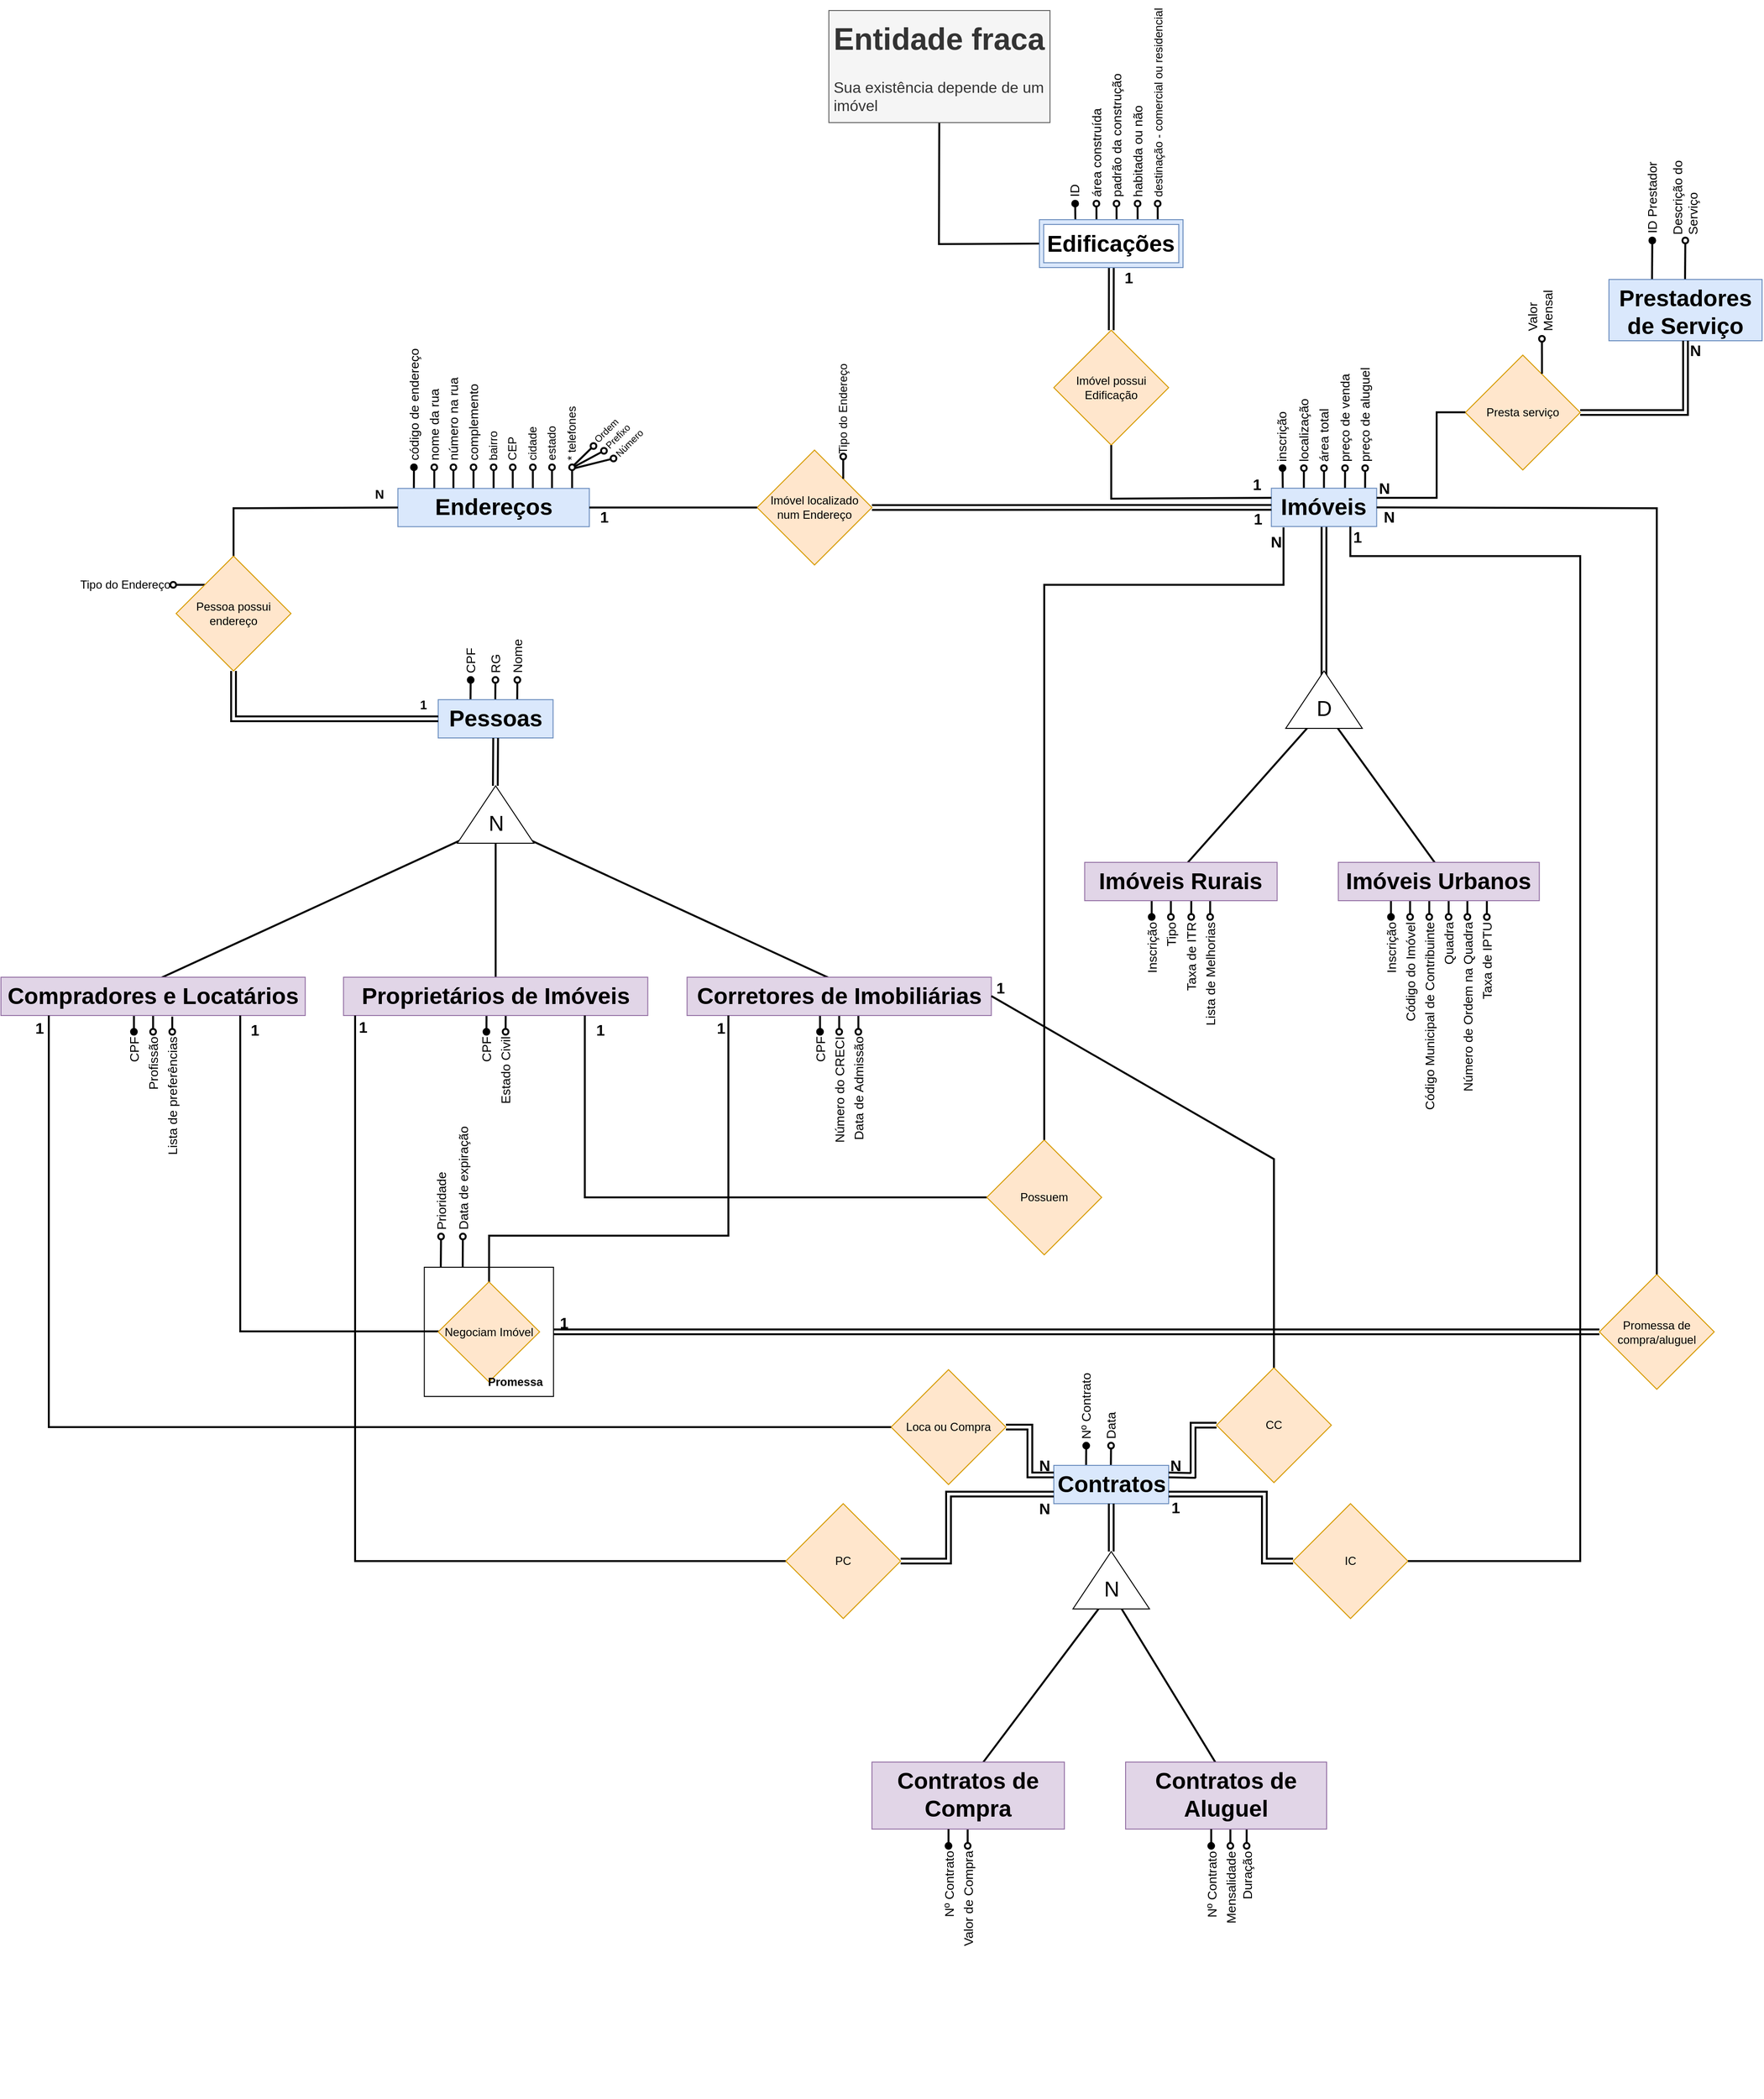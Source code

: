 <mxfile version="20.5.1" type="google"><diagram id="H2VPaapsh_yX2YAZHY69" name="Página-1"><mxGraphModel grid="1" page="1" gridSize="10" guides="1" tooltips="1" connect="1" arrows="1" fold="1" pageScale="1" pageWidth="1169" pageHeight="827" math="0" shadow="0"><root><mxCell id="0"/><mxCell id="1" parent="0"/><mxCell id="tDW0GHBdHRXGgH65T0RM-130" value="" style="group" vertex="1" connectable="0" parent="1"><mxGeometry x="804.72" y="465.52" width="200" height="273.76" as="geometry"/></mxCell><mxCell id="tDW0GHBdHRXGgH65T0RM-42" style="rounded=0;orthogonalLoop=1;jettySize=auto;html=1;endArrow=none;endFill=0;startArrow=oval;startFill=1;strokeWidth=2;targetPerimeterSpacing=6;sourcePerimeterSpacing=5;jumpStyle=none;sketch=0;shadow=0;align=left;" edge="1" parent="tDW0GHBdHRXGgH65T0RM-130" source="tDW0GHBdHRXGgH65T0RM-43"><mxGeometry relative="1" as="geometry"><mxPoint x="16.65" y="245.6" as="targetPoint"/></mxGeometry></mxCell><mxCell id="tDW0GHBdHRXGgH65T0RM-43" value="&lt;font face=&quot;Arial&quot;&gt;&lt;span style=&quot;font-size: 13.333px;&quot;&gt;código de endereço&lt;/span&gt;&lt;/font&gt;" style="text;html=1;strokeColor=none;fillColor=none;align=left;verticalAlign=middle;whiteSpace=wrap;rounded=0;rotation=-90;" vertex="1" parent="tDW0GHBdHRXGgH65T0RM-130"><mxGeometry x="-86.26" y="93.35" width="206.7" height="20" as="geometry"/></mxCell><mxCell id="tDW0GHBdHRXGgH65T0RM-63" style="edgeStyle=none;rounded=0;sketch=0;jumpStyle=none;orthogonalLoop=1;jettySize=auto;html=1;shadow=0;strokeWidth=2;startArrow=oval;startFill=0;endArrow=none;endFill=0;sourcePerimeterSpacing=5;targetPerimeterSpacing=6;" edge="1" parent="tDW0GHBdHRXGgH65T0RM-130" source="tDW0GHBdHRXGgH65T0RM-45"><mxGeometry relative="1" as="geometry"><mxPoint x="38" y="245.6" as="targetPoint"/></mxGeometry></mxCell><mxCell id="tDW0GHBdHRXGgH65T0RM-45" value="&lt;div style=&quot;text-align: center;&quot;&gt;&lt;span style=&quot;background-color: initial; font-size: 13.333px;&quot;&gt;&lt;font face=&quot;Arial&quot;&gt;nome da rua&lt;/font&gt;&lt;/span&gt;&lt;/div&gt;" style="text;html=1;strokeColor=none;fillColor=none;align=left;verticalAlign=middle;whiteSpace=wrap;rounded=0;rotation=-90;" vertex="1" parent="tDW0GHBdHRXGgH65T0RM-130"><mxGeometry x="-65.35" y="93.35" width="206.7" height="20" as="geometry"/></mxCell><mxCell id="tDW0GHBdHRXGgH65T0RM-64" style="edgeStyle=none;rounded=0;sketch=0;jumpStyle=none;orthogonalLoop=1;jettySize=auto;html=1;shadow=0;strokeWidth=2;startArrow=oval;startFill=0;endArrow=none;endFill=0;sourcePerimeterSpacing=5;targetPerimeterSpacing=6;" edge="1" parent="tDW0GHBdHRXGgH65T0RM-130" source="tDW0GHBdHRXGgH65T0RM-47"><mxGeometry relative="1" as="geometry"><mxPoint x="58" y="245.6" as="targetPoint"/></mxGeometry></mxCell><mxCell id="tDW0GHBdHRXGgH65T0RM-47" value="&lt;div style=&quot;text-align: center;&quot;&gt;&lt;span style=&quot;background-color: initial; font-size: 13.333px;&quot;&gt;&lt;font face=&quot;Arial&quot;&gt;número na rua&lt;/font&gt;&lt;/span&gt;&lt;/div&gt;" style="text;html=1;strokeColor=none;fillColor=none;align=left;verticalAlign=middle;whiteSpace=wrap;rounded=0;rotation=-90;" vertex="1" parent="tDW0GHBdHRXGgH65T0RM-130"><mxGeometry x="-45.35" y="93.35" width="206.7" height="20" as="geometry"/></mxCell><mxCell id="tDW0GHBdHRXGgH65T0RM-65" style="edgeStyle=none;rounded=0;sketch=0;jumpStyle=none;orthogonalLoop=1;jettySize=auto;html=1;shadow=0;strokeWidth=2;startArrow=oval;startFill=0;endArrow=none;endFill=0;sourcePerimeterSpacing=5;targetPerimeterSpacing=6;" edge="1" parent="tDW0GHBdHRXGgH65T0RM-130" source="tDW0GHBdHRXGgH65T0RM-49"><mxGeometry relative="1" as="geometry"><mxPoint x="79.0" y="245.6" as="targetPoint"/></mxGeometry></mxCell><mxCell id="tDW0GHBdHRXGgH65T0RM-49" value="&lt;div style=&quot;text-align: center;&quot;&gt;&lt;span style=&quot;background-color: initial; font-size: 13.333px;&quot;&gt;&lt;font face=&quot;Arial&quot;&gt;complemento&lt;/font&gt;&lt;/span&gt;&lt;/div&gt;" style="text;html=1;strokeColor=none;fillColor=none;align=left;verticalAlign=middle;whiteSpace=wrap;rounded=0;rotation=-90;" vertex="1" parent="tDW0GHBdHRXGgH65T0RM-130"><mxGeometry x="-24.35" y="93.35" width="206.7" height="20" as="geometry"/></mxCell><mxCell id="tDW0GHBdHRXGgH65T0RM-66" style="edgeStyle=none;rounded=0;sketch=0;jumpStyle=none;orthogonalLoop=1;jettySize=auto;html=1;shadow=0;strokeWidth=2;startArrow=oval;startFill=0;endArrow=none;endFill=0;sourcePerimeterSpacing=5;targetPerimeterSpacing=6;" edge="1" parent="tDW0GHBdHRXGgH65T0RM-130" source="tDW0GHBdHRXGgH65T0RM-51"><mxGeometry relative="1" as="geometry"><mxPoint x="100.0" y="245.6" as="targetPoint"/></mxGeometry></mxCell><mxCell id="tDW0GHBdHRXGgH65T0RM-51" value="&lt;div style=&quot;text-align: center;&quot;&gt;&lt;span style=&quot;background-color: initial;&quot;&gt;bairro&lt;/span&gt;&lt;/div&gt;" style="text;html=1;strokeColor=none;fillColor=none;align=left;verticalAlign=middle;whiteSpace=wrap;rounded=0;rotation=-90;" vertex="1" parent="tDW0GHBdHRXGgH65T0RM-130"><mxGeometry x="-3.35" y="93.35" width="206.7" height="20" as="geometry"/></mxCell><mxCell id="tDW0GHBdHRXGgH65T0RM-67" style="edgeStyle=none;rounded=0;sketch=0;jumpStyle=none;orthogonalLoop=1;jettySize=auto;html=1;shadow=0;strokeWidth=2;startArrow=oval;startFill=0;endArrow=none;endFill=0;sourcePerimeterSpacing=5;targetPerimeterSpacing=6;" edge="1" parent="tDW0GHBdHRXGgH65T0RM-130" source="tDW0GHBdHRXGgH65T0RM-54"><mxGeometry relative="1" as="geometry"><mxPoint x="120.0" y="245.6" as="targetPoint"/></mxGeometry></mxCell><mxCell id="tDW0GHBdHRXGgH65T0RM-54" value="&lt;div style=&quot;text-align: center;&quot;&gt;&lt;span style=&quot;background-color: initial;&quot;&gt;CEP&lt;/span&gt;&lt;/div&gt;" style="text;html=1;strokeColor=none;fillColor=none;align=left;verticalAlign=middle;whiteSpace=wrap;rounded=0;rotation=-90;" vertex="1" parent="tDW0GHBdHRXGgH65T0RM-130"><mxGeometry x="16.65" y="93.35" width="206.7" height="20" as="geometry"/></mxCell><mxCell id="tDW0GHBdHRXGgH65T0RM-68" style="edgeStyle=none;rounded=0;sketch=0;jumpStyle=none;orthogonalLoop=1;jettySize=auto;html=1;shadow=0;strokeWidth=2;startArrow=oval;startFill=0;endArrow=none;endFill=0;sourcePerimeterSpacing=5;targetPerimeterSpacing=6;" edge="1" parent="tDW0GHBdHRXGgH65T0RM-130" source="tDW0GHBdHRXGgH65T0RM-56"><mxGeometry relative="1" as="geometry"><mxPoint x="141.0" y="245.6" as="targetPoint"/></mxGeometry></mxCell><mxCell id="tDW0GHBdHRXGgH65T0RM-56" value="&lt;div style=&quot;text-align: center;&quot;&gt;cidade&lt;br&gt;&lt;/div&gt;" style="text;html=1;strokeColor=none;fillColor=none;align=left;verticalAlign=middle;whiteSpace=wrap;rounded=0;rotation=-90;" vertex="1" parent="tDW0GHBdHRXGgH65T0RM-130"><mxGeometry x="37.65" y="93.35" width="206.7" height="20" as="geometry"/></mxCell><mxCell id="tDW0GHBdHRXGgH65T0RM-69" style="edgeStyle=none;rounded=0;sketch=0;jumpStyle=none;orthogonalLoop=1;jettySize=auto;html=1;shadow=0;strokeWidth=2;startArrow=oval;startFill=0;endArrow=none;endFill=0;sourcePerimeterSpacing=5;targetPerimeterSpacing=6;" edge="1" parent="tDW0GHBdHRXGgH65T0RM-130" source="tDW0GHBdHRXGgH65T0RM-58"><mxGeometry relative="1" as="geometry"><mxPoint x="161.0" y="245.6" as="targetPoint"/></mxGeometry></mxCell><mxCell id="tDW0GHBdHRXGgH65T0RM-58" value="&lt;div style=&quot;text-align: center;&quot;&gt;estado&lt;/div&gt;" style="text;html=1;strokeColor=none;fillColor=none;align=left;verticalAlign=middle;whiteSpace=wrap;rounded=0;rotation=-90;" vertex="1" parent="tDW0GHBdHRXGgH65T0RM-130"><mxGeometry x="57.65" y="93.35" width="206.7" height="20" as="geometry"/></mxCell><mxCell id="tDW0GHBdHRXGgH65T0RM-70" style="edgeStyle=none;rounded=0;sketch=0;jumpStyle=none;orthogonalLoop=1;jettySize=auto;html=1;shadow=0;strokeWidth=2;startArrow=oval;startFill=0;endArrow=none;endFill=0;sourcePerimeterSpacing=5;targetPerimeterSpacing=6;" edge="1" parent="tDW0GHBdHRXGgH65T0RM-130" source="tDW0GHBdHRXGgH65T0RM-60"><mxGeometry relative="1" as="geometry"><mxPoint x="182.0" y="245.6" as="targetPoint"/></mxGeometry></mxCell><mxCell id="tDW0GHBdHRXGgH65T0RM-60" value="&lt;div style=&quot;text-align: center;&quot;&gt;* telefones&lt;/div&gt;" style="text;html=1;strokeColor=none;fillColor=none;align=left;verticalAlign=middle;whiteSpace=wrap;rounded=0;rotation=-90;" vertex="1" parent="tDW0GHBdHRXGgH65T0RM-130"><mxGeometry x="78.65" y="93.35" width="206.7" height="20" as="geometry"/></mxCell><mxCell id="tDW0GHBdHRXGgH65T0RM-52" value="&lt;h1&gt;Endereços&lt;/h1&gt;" style="text;html=1;strokeColor=#6c8ebf;fillColor=#dae8fc;spacing=5;spacingTop=-20;whiteSpace=wrap;overflow=hidden;rounded=0;align=center;" vertex="1" parent="tDW0GHBdHRXGgH65T0RM-130"><mxGeometry y="233.76" width="200" height="40" as="geometry"/></mxCell><mxCell id="juvA3DMkGafzzROGnHUN-27" style="rounded=0;sketch=0;jumpStyle=none;orthogonalLoop=1;jettySize=auto;html=1;shadow=0;strokeWidth=2;startArrow=oval;startFill=0;endArrow=none;endFill=0;sourcePerimeterSpacing=5;targetPerimeterSpacing=6;" edge="1" parent="tDW0GHBdHRXGgH65T0RM-130"><mxGeometry relative="1" as="geometry"><mxPoint x="183.94" y="209.48" as="targetPoint"/><mxPoint x="204.35" y="189.48" as="sourcePoint"/></mxGeometry></mxCell><mxCell id="AmZP4e-YaUcixo_ywfhp-5" style="rounded=0;orthogonalLoop=1;jettySize=auto;html=1;entryX=0;entryY=0.5;entryDx=0;entryDy=0;endArrow=none;endFill=0;strokeWidth=2;jumpSize=0;exitX=0.5;exitY=0;exitDx=0;exitDy=0;" edge="1" parent="1" source="AmZP4e-YaUcixo_ywfhp-3" target="tDW0GHBdHRXGgH65T0RM-52"><mxGeometry relative="1" as="geometry"><Array as="points"><mxPoint x="633" y="720"/></Array></mxGeometry></mxCell><mxCell id="tDW0GHBdHRXGgH65T0RM-232" style="edgeStyle=none;rounded=0;sketch=0;jumpStyle=none;orthogonalLoop=1;jettySize=auto;html=1;shadow=0;strokeWidth=2;fontSize=22;startArrow=none;startFill=0;endArrow=none;endFill=0;startSize=6;endSize=0;sourcePerimeterSpacing=-5;targetPerimeterSpacing=0;entryX=0.548;entryY=0.5;entryDx=0;entryDy=0;entryPerimeter=0;" edge="1" parent="1" source="tDW0GHBdHRXGgH65T0RM-229" target="tDW0GHBdHRXGgH65T0RM-204"><mxGeometry relative="1" as="geometry"><mxPoint x="1872.26" y="1070" as="targetPoint"/></mxGeometry></mxCell><mxCell id="tDW0GHBdHRXGgH65T0RM-231" style="edgeStyle=none;rounded=0;sketch=0;jumpStyle=none;orthogonalLoop=1;jettySize=auto;html=1;shadow=0;strokeWidth=2;fontSize=22;startArrow=none;startFill=0;endArrow=none;endFill=0;startSize=6;endSize=5;sourcePerimeterSpacing=-5;targetPerimeterSpacing=6;entryX=0.448;entryY=0.5;entryDx=0;entryDy=0;entryPerimeter=0;" edge="1" parent="1" source="tDW0GHBdHRXGgH65T0RM-229" target="tDW0GHBdHRXGgH65T0RM-187"><mxGeometry relative="1" as="geometry"><mxPoint x="1642.26" y="1070" as="targetPoint"/></mxGeometry></mxCell><mxCell id="tDW0GHBdHRXGgH65T0RM-230" style="edgeStyle=none;rounded=0;sketch=0;jumpStyle=none;orthogonalLoop=1;jettySize=auto;html=1;shadow=0;strokeWidth=2;fontSize=22;startArrow=none;startFill=0;endArrow=none;endFill=0;sourcePerimeterSpacing=-5;targetPerimeterSpacing=0;shape=link;" edge="1" parent="1" source="DJ1_3ebVLV-oCw10OSI2-1"><mxGeometry relative="1" as="geometry"><mxPoint x="1772.26" y="900" as="targetPoint"/></mxGeometry></mxCell><mxCell id="tDW0GHBdHRXGgH65T0RM-128" value="" style="group" vertex="1" connectable="0" parent="1"><mxGeometry x="1717.31" y="561.003" width="142.69" height="178.097" as="geometry"/></mxCell><mxCell id="tDW0GHBdHRXGgH65T0RM-16" style="rounded=0;orthogonalLoop=1;jettySize=auto;html=1;endArrow=none;endFill=0;startArrow=oval;startFill=1;strokeWidth=2;targetPerimeterSpacing=6;sourcePerimeterSpacing=5;jumpStyle=none;sketch=0;shadow=0;align=left;" edge="1" parent="tDW0GHBdHRXGgH65T0RM-128" source="DJ1_3ebVLV-oCw10OSI2-38"><mxGeometry relative="1" as="geometry"><mxPoint x="11.95" y="141.047" as="targetPoint"/></mxGeometry></mxCell><mxCell id="DJ1_3ebVLV-oCw10OSI2-38" value="&lt;span style=&quot;font-family: Arial; font-size: 13.333px;&quot;&gt;inscrição&lt;br&gt;&lt;/span&gt;" style="text;html=1;strokeColor=none;fillColor=none;align=left;verticalAlign=middle;whiteSpace=wrap;rounded=0;rotation=-90;" vertex="1" parent="tDW0GHBdHRXGgH65T0RM-128"><mxGeometry x="-45.05" y="46.047" width="112.095" height="20" as="geometry"/></mxCell><mxCell id="tDW0GHBdHRXGgH65T0RM-20" style="edgeStyle=none;rounded=0;sketch=0;jumpStyle=none;orthogonalLoop=1;jettySize=auto;html=1;shadow=0;strokeWidth=2;startArrow=oval;startFill=0;endArrow=none;endFill=0;sourcePerimeterSpacing=5;targetPerimeterSpacing=6;align=left;" edge="1" parent="tDW0GHBdHRXGgH65T0RM-128" source="DJ1_3ebVLV-oCw10OSI2-39"><mxGeometry relative="1" as="geometry"><mxPoint x="33.95" y="141.047" as="targetPoint"/></mxGeometry></mxCell><mxCell id="DJ1_3ebVLV-oCw10OSI2-39" value="&lt;span style=&quot;font-family: Arial; font-size: 13.333px;&quot;&gt;localização&lt;/span&gt;&lt;span style=&quot;font-family: Arial; font-size: 13.333px;&quot;&gt;&lt;br&gt;&lt;/span&gt;" style="text;html=1;strokeColor=none;fillColor=none;align=left;verticalAlign=middle;whiteSpace=wrap;rounded=0;rotation=-90;" vertex="1" parent="tDW0GHBdHRXGgH65T0RM-128"><mxGeometry x="-22.05" y="46.047" width="112.095" height="20" as="geometry"/></mxCell><mxCell id="tDW0GHBdHRXGgH65T0RM-21" style="edgeStyle=none;rounded=0;sketch=0;jumpStyle=none;orthogonalLoop=1;jettySize=auto;html=1;shadow=0;strokeWidth=2;startArrow=oval;startFill=0;endArrow=none;endFill=0;sourcePerimeterSpacing=5;targetPerimeterSpacing=6;align=left;" edge="1" parent="tDW0GHBdHRXGgH65T0RM-128" source="DJ1_3ebVLV-oCw10OSI2-40"><mxGeometry relative="1" as="geometry"><mxPoint x="54.95" y="141.047" as="targetPoint"/></mxGeometry></mxCell><mxCell id="DJ1_3ebVLV-oCw10OSI2-40" value="&lt;span style=&quot;font-family: Arial; font-size: 13.333px;&quot;&gt;área total&lt;/span&gt;&lt;span style=&quot;font-family: Arial; font-size: 13.333px;&quot;&gt;&lt;br&gt;&lt;/span&gt;" style="text;html=1;strokeColor=none;fillColor=none;align=left;verticalAlign=middle;whiteSpace=wrap;rounded=0;rotation=-90;" vertex="1" parent="tDW0GHBdHRXGgH65T0RM-128"><mxGeometry x="-1.05" y="46.047" width="112.095" height="20" as="geometry"/></mxCell><mxCell id="tDW0GHBdHRXGgH65T0RM-22" style="edgeStyle=none;rounded=0;sketch=0;jumpStyle=none;orthogonalLoop=1;jettySize=auto;html=1;shadow=0;strokeWidth=2;startArrow=oval;startFill=0;endArrow=none;endFill=0;sourcePerimeterSpacing=5;targetPerimeterSpacing=6;align=left;" edge="1" parent="tDW0GHBdHRXGgH65T0RM-128" source="DJ1_3ebVLV-oCw10OSI2-41"><mxGeometry relative="1" as="geometry"><mxPoint x="76.95" y="141.047" as="targetPoint"/></mxGeometry></mxCell><mxCell id="DJ1_3ebVLV-oCw10OSI2-41" value="&lt;span style=&quot;font-family: Arial; font-size: 13.333px;&quot;&gt;preço de venda&lt;/span&gt;&lt;span style=&quot;font-family: Arial; font-size: 13.333px;&quot;&gt;&lt;br&gt;&lt;/span&gt;" style="text;html=1;strokeColor=none;fillColor=none;align=left;verticalAlign=middle;whiteSpace=wrap;rounded=0;rotation=-90;" vertex="1" parent="tDW0GHBdHRXGgH65T0RM-128"><mxGeometry x="20.95" y="46.047" width="112.095" height="20" as="geometry"/></mxCell><mxCell id="tDW0GHBdHRXGgH65T0RM-23" style="edgeStyle=none;rounded=0;sketch=0;jumpStyle=none;orthogonalLoop=1;jettySize=auto;html=1;shadow=0;strokeWidth=2;startArrow=oval;startFill=0;endArrow=none;endFill=0;sourcePerimeterSpacing=5;targetPerimeterSpacing=6;align=left;" edge="1" parent="tDW0GHBdHRXGgH65T0RM-128" source="DJ1_3ebVLV-oCw10OSI2-42"><mxGeometry relative="1" as="geometry"><mxPoint x="97.95" y="141.047" as="targetPoint"/></mxGeometry></mxCell><mxCell id="DJ1_3ebVLV-oCw10OSI2-42" value="&lt;span style=&quot;font-family: Arial; font-size: 13.333px;&quot;&gt;preço de aluguel&lt;/span&gt;&lt;span style=&quot;font-family: Arial; font-size: 13.333px;&quot;&gt;&lt;br&gt;&lt;/span&gt;" style="text;html=1;strokeColor=none;fillColor=none;align=left;verticalAlign=middle;whiteSpace=wrap;rounded=0;rotation=-90;" vertex="1" parent="tDW0GHBdHRXGgH65T0RM-128"><mxGeometry x="41.95" y="46.047" width="112.095" height="20" as="geometry"/></mxCell><mxCell id="DJ1_3ebVLV-oCw10OSI2-1" value="&lt;h1&gt;Imóveis&lt;/h1&gt;" style="text;html=1;strokeColor=#6c8ebf;fillColor=#dae8fc;spacing=5;spacingTop=-20;whiteSpace=wrap;overflow=hidden;rounded=0;align=center;" vertex="1" parent="tDW0GHBdHRXGgH65T0RM-128"><mxGeometry y="138.097" width="110" height="40" as="geometry"/></mxCell><mxCell id="juvA3DMkGafzzROGnHUN-13" value="N" style="text;html=1;align=center;verticalAlign=middle;resizable=0;points=[];autosize=1;strokeColor=none;fillColor=none;fontStyle=1;fontSize=16;" vertex="1" parent="tDW0GHBdHRXGgH65T0RM-128"><mxGeometry x="97.69" y="122.997" width="40" height="30" as="geometry"/></mxCell><mxCell id="tDW0GHBdHRXGgH65T0RM-201" value="" style="group" vertex="1" connectable="0" parent="1"><mxGeometry x="1522.26" y="1090" width="201.05" height="220" as="geometry"/></mxCell><mxCell id="tDW0GHBdHRXGgH65T0RM-197" style="edgeStyle=none;rounded=0;sketch=0;jumpStyle=none;orthogonalLoop=1;jettySize=auto;html=1;shadow=0;strokeWidth=2;fontSize=22;startArrow=oval;startFill=1;endArrow=none;endFill=0;startSize=6;endSize=0;sourcePerimeterSpacing=3;targetPerimeterSpacing=0;" edge="1" parent="tDW0GHBdHRXGgH65T0RM-201" source="tDW0GHBdHRXGgH65T0RM-191"><mxGeometry relative="1" as="geometry"><mxPoint x="70" y="40" as="targetPoint"/></mxGeometry></mxCell><mxCell id="tDW0GHBdHRXGgH65T0RM-189" value="&lt;font face=&quot;Arial&quot;&gt;&lt;span style=&quot;font-size: 13.333px;&quot;&gt;Tipo&lt;/span&gt;&lt;/font&gt;" style="text;html=1;strokeColor=none;fillColor=none;align=right;verticalAlign=middle;whiteSpace=wrap;rounded=0;rotation=-90;" vertex="1" parent="tDW0GHBdHRXGgH65T0RM-201"><mxGeometry x="10.05" y="130" width="160" height="20" as="geometry"/></mxCell><mxCell id="tDW0GHBdHRXGgH65T0RM-198" style="edgeStyle=none;rounded=0;sketch=0;jumpStyle=none;orthogonalLoop=1;jettySize=auto;html=1;entryX=0.448;entryY=0.973;entryDx=0;entryDy=0;entryPerimeter=0;shadow=0;strokeWidth=2;fontSize=22;startArrow=oval;startFill=0;endArrow=none;endFill=0;startSize=6;endSize=0;sourcePerimeterSpacing=3;targetPerimeterSpacing=0;" edge="1" parent="tDW0GHBdHRXGgH65T0RM-201" source="tDW0GHBdHRXGgH65T0RM-189" target="tDW0GHBdHRXGgH65T0RM-187"><mxGeometry relative="1" as="geometry"/></mxCell><mxCell id="tDW0GHBdHRXGgH65T0RM-190" value="&lt;div style=&quot;&quot;&gt;&lt;span style=&quot;background-color: initial; font-size: 13.333px;&quot;&gt;&lt;font face=&quot;Arial&quot;&gt;Taxa de ITR&lt;/font&gt;&lt;/span&gt;&lt;/div&gt;" style="text;html=1;strokeColor=none;fillColor=none;align=right;verticalAlign=middle;whiteSpace=wrap;rounded=0;rotation=-90;" vertex="1" parent="tDW0GHBdHRXGgH65T0RM-201"><mxGeometry x="31.05" y="130" width="160" height="20" as="geometry"/></mxCell><mxCell id="tDW0GHBdHRXGgH65T0RM-199" style="edgeStyle=none;rounded=0;sketch=0;jumpStyle=none;orthogonalLoop=1;jettySize=auto;html=1;entryX=0.554;entryY=0.976;entryDx=0;entryDy=0;entryPerimeter=0;shadow=0;strokeWidth=2;fontSize=22;startArrow=oval;startFill=0;endArrow=none;endFill=0;startSize=6;endSize=0;sourcePerimeterSpacing=3;targetPerimeterSpacing=0;" edge="1" parent="tDW0GHBdHRXGgH65T0RM-201" source="tDW0GHBdHRXGgH65T0RM-190" target="tDW0GHBdHRXGgH65T0RM-187"><mxGeometry relative="1" as="geometry"/></mxCell><mxCell id="tDW0GHBdHRXGgH65T0RM-191" value="&lt;font face=&quot;Arial&quot;&gt;&lt;span style=&quot;font-size: 13.333px;&quot;&gt;Inscrição&lt;/span&gt;&lt;/font&gt;" style="text;html=1;strokeColor=none;fillColor=none;align=right;verticalAlign=middle;whiteSpace=wrap;rounded=0;rotation=-90;" vertex="1" parent="tDW0GHBdHRXGgH65T0RM-201"><mxGeometry x="-10" y="130" width="160" height="20" as="geometry"/></mxCell><mxCell id="tDW0GHBdHRXGgH65T0RM-195" value="&lt;div style=&quot;&quot;&gt;&lt;span style=&quot;background-color: initial; font-size: 13.333px;&quot;&gt;&lt;font face=&quot;Arial&quot;&gt;Lista de Melhorias&lt;/font&gt;&lt;/span&gt;&lt;/div&gt;" style="text;html=1;strokeColor=none;fillColor=none;align=right;verticalAlign=middle;whiteSpace=wrap;rounded=0;rotation=-90;" vertex="1" parent="tDW0GHBdHRXGgH65T0RM-201"><mxGeometry x="51.05" y="130" width="160" height="20" as="geometry"/></mxCell><mxCell id="tDW0GHBdHRXGgH65T0RM-200" style="edgeStyle=none;rounded=0;sketch=0;jumpStyle=none;orthogonalLoop=1;jettySize=auto;html=1;shadow=0;strokeWidth=2;fontSize=22;startArrow=oval;startFill=0;endArrow=none;endFill=0;startSize=6;endSize=0;sourcePerimeterSpacing=3;targetPerimeterSpacing=0;entryX=0.652;entryY=0.984;entryDx=0;entryDy=0;entryPerimeter=0;" edge="1" parent="tDW0GHBdHRXGgH65T0RM-201" source="tDW0GHBdHRXGgH65T0RM-195" target="tDW0GHBdHRXGgH65T0RM-187"><mxGeometry relative="1" as="geometry"><mxPoint x="131" y="40" as="targetPoint"/></mxGeometry></mxCell><mxCell id="tDW0GHBdHRXGgH65T0RM-187" value="&lt;h1&gt;Imóveis Rurais&lt;/h1&gt;" style="text;html=1;strokeColor=#9673a6;fillColor=#e1d5e7;spacing=5;spacingTop=-20;whiteSpace=wrap;overflow=hidden;rounded=0;align=center;" vertex="1" parent="tDW0GHBdHRXGgH65T0RM-201"><mxGeometry width="201.05" height="40" as="geometry"/></mxCell><mxCell id="tDW0GHBdHRXGgH65T0RM-226" value="" style="group" vertex="1" connectable="0" parent="1"><mxGeometry x="1787.26" y="1090" width="210" height="300" as="geometry"/></mxCell><mxCell id="tDW0GHBdHRXGgH65T0RM-218" value="" style="group;rotation=-90;" vertex="1" connectable="0" parent="tDW0GHBdHRXGgH65T0RM-226"><mxGeometry x="-15" y="120" width="240" height="120" as="geometry"/></mxCell><mxCell id="tDW0GHBdHRXGgH65T0RM-205" value="&lt;font face=&quot;Arial&quot;&gt;&lt;span style=&quot;font-size: 13.333px;&quot;&gt;Código do Imóvel&lt;/span&gt;&lt;/font&gt;" style="text;html=1;strokeColor=none;fillColor=none;align=right;verticalAlign=middle;whiteSpace=wrap;rounded=0;rotation=-90;" vertex="1" parent="tDW0GHBdHRXGgH65T0RM-218"><mxGeometry x="-30" y="50" width="240" height="20" as="geometry"/></mxCell><mxCell id="tDW0GHBdHRXGgH65T0RM-207" value="&lt;div style=&quot;&quot;&gt;&lt;font face=&quot;Arial&quot;&gt;&lt;span style=&quot;font-size: 13.333px;&quot;&gt;Código Municipal de Contribuinte&lt;/span&gt;&lt;/font&gt;&lt;br&gt;&lt;/div&gt;" style="text;html=1;strokeColor=none;fillColor=none;align=right;verticalAlign=middle;whiteSpace=wrap;rounded=0;rotation=-90;" vertex="1" parent="tDW0GHBdHRXGgH65T0RM-218"><mxGeometry x="-10" y="50" width="240" height="20" as="geometry"/></mxCell><mxCell id="tDW0GHBdHRXGgH65T0RM-209" value="&lt;font face=&quot;Arial&quot;&gt;&lt;span style=&quot;font-size: 13.333px;&quot;&gt;Inscrição&lt;/span&gt;&lt;/font&gt;" style="text;html=1;strokeColor=none;fillColor=none;align=right;verticalAlign=middle;whiteSpace=wrap;rounded=0;rotation=-90;" vertex="1" parent="tDW0GHBdHRXGgH65T0RM-218"><mxGeometry x="-50" y="50" width="240" height="20" as="geometry"/></mxCell><mxCell id="tDW0GHBdHRXGgH65T0RM-210" value="&lt;div style=&quot;&quot;&gt;&lt;span style=&quot;background-color: initial; font-size: 13.333px;&quot;&gt;&lt;font face=&quot;Arial&quot;&gt;Quadra&lt;/font&gt;&lt;/span&gt;&lt;/div&gt;" style="text;html=1;strokeColor=none;fillColor=none;align=right;verticalAlign=middle;whiteSpace=wrap;rounded=0;rotation=-90;" vertex="1" parent="tDW0GHBdHRXGgH65T0RM-218"><mxGeometry x="10" y="50" width="240" height="20" as="geometry"/></mxCell><mxCell id="tDW0GHBdHRXGgH65T0RM-216" value="&lt;span id=&quot;docs-internal-guid-2ba1474c-7fff-8bc8-c969-615cef007e99&quot;&gt;&lt;span style=&quot;font-size: 10pt; font-family: Arial; background-color: transparent; font-variant-numeric: normal; font-variant-east-asian: normal; vertical-align: baseline;&quot;&gt;Número de Ordem na&amp;nbsp;&lt;span style=&quot;background-color: initial; font-size: 13.333px;&quot;&gt;Quadra&lt;/span&gt;&lt;br&gt;&lt;/span&gt;&lt;/span&gt;" style="text;html=1;strokeColor=none;fillColor=none;align=right;verticalAlign=middle;whiteSpace=wrap;rounded=0;rotation=-90;" vertex="1" parent="tDW0GHBdHRXGgH65T0RM-218"><mxGeometry x="30" y="50" width="240" height="20" as="geometry"/></mxCell><mxCell id="tDW0GHBdHRXGgH65T0RM-217" value="&lt;span id=&quot;docs-internal-guid-2ba1474c-7fff-8bc8-c969-615cef007e99&quot;&gt;&lt;span style=&quot;font-size: 10pt; font-family: Arial; background-color: transparent; font-variant-numeric: normal; font-variant-east-asian: normal; vertical-align: baseline;&quot;&gt;Taxa de IPTU&lt;br&gt;&lt;/span&gt;&lt;/span&gt;" style="text;html=1;strokeColor=none;fillColor=none;align=right;verticalAlign=middle;whiteSpace=wrap;rounded=0;rotation=-90;" vertex="1" parent="tDW0GHBdHRXGgH65T0RM-218"><mxGeometry x="50" y="50" width="240" height="20" as="geometry"/></mxCell><mxCell id="tDW0GHBdHRXGgH65T0RM-220" style="edgeStyle=none;rounded=0;sketch=0;jumpStyle=none;orthogonalLoop=1;jettySize=auto;html=1;shadow=0;strokeWidth=2;fontSize=22;startArrow=oval;startFill=1;endArrow=none;endFill=0;startSize=6;endSize=0;sourcePerimeterSpacing=3;targetPerimeterSpacing=0;" edge="1" parent="tDW0GHBdHRXGgH65T0RM-226" source="tDW0GHBdHRXGgH65T0RM-209"><mxGeometry relative="1" as="geometry"><mxPoint x="55" y="40" as="targetPoint"/></mxGeometry></mxCell><mxCell id="tDW0GHBdHRXGgH65T0RM-221" style="edgeStyle=none;rounded=0;sketch=0;jumpStyle=none;orthogonalLoop=1;jettySize=auto;html=1;entryX=0.357;entryY=1;entryDx=0;entryDy=0;entryPerimeter=0;shadow=0;strokeWidth=2;fontSize=22;startArrow=oval;startFill=0;endArrow=none;endFill=0;startSize=6;endSize=0;sourcePerimeterSpacing=3;targetPerimeterSpacing=0;" edge="1" parent="tDW0GHBdHRXGgH65T0RM-226" source="tDW0GHBdHRXGgH65T0RM-205" target="tDW0GHBdHRXGgH65T0RM-204"><mxGeometry relative="1" as="geometry"/></mxCell><mxCell id="tDW0GHBdHRXGgH65T0RM-222" style="edgeStyle=none;rounded=0;sketch=0;jumpStyle=none;orthogonalLoop=1;jettySize=auto;html=1;shadow=0;strokeWidth=2;fontSize=22;startArrow=oval;startFill=0;endArrow=none;endFill=0;startSize=6;endSize=0;sourcePerimeterSpacing=3;targetPerimeterSpacing=0;" edge="1" parent="tDW0GHBdHRXGgH65T0RM-226" source="tDW0GHBdHRXGgH65T0RM-207"><mxGeometry relative="1" as="geometry"><mxPoint x="95" y="40" as="targetPoint"/></mxGeometry></mxCell><mxCell id="tDW0GHBdHRXGgH65T0RM-223" style="edgeStyle=none;rounded=0;sketch=0;jumpStyle=none;orthogonalLoop=1;jettySize=auto;html=1;entryX=0.549;entryY=0.988;entryDx=0;entryDy=0;entryPerimeter=0;shadow=0;strokeWidth=2;fontSize=22;startArrow=oval;startFill=0;endArrow=none;endFill=0;startSize=6;endSize=0;sourcePerimeterSpacing=3;targetPerimeterSpacing=0;" edge="1" parent="tDW0GHBdHRXGgH65T0RM-226" source="tDW0GHBdHRXGgH65T0RM-210" target="tDW0GHBdHRXGgH65T0RM-204"><mxGeometry relative="1" as="geometry"/></mxCell><mxCell id="tDW0GHBdHRXGgH65T0RM-224" style="edgeStyle=none;rounded=0;sketch=0;jumpStyle=none;orthogonalLoop=1;jettySize=auto;html=1;entryX=0.642;entryY=0.993;entryDx=0;entryDy=0;entryPerimeter=0;shadow=0;strokeWidth=2;fontSize=22;startArrow=oval;startFill=0;endArrow=none;endFill=0;startSize=6;endSize=0;sourcePerimeterSpacing=3;targetPerimeterSpacing=0;" edge="1" parent="tDW0GHBdHRXGgH65T0RM-226" source="tDW0GHBdHRXGgH65T0RM-216" target="tDW0GHBdHRXGgH65T0RM-204"><mxGeometry relative="1" as="geometry"/></mxCell><mxCell id="tDW0GHBdHRXGgH65T0RM-225" style="edgeStyle=none;rounded=0;sketch=0;jumpStyle=none;orthogonalLoop=1;jettySize=auto;html=1;entryX=0.739;entryY=0.986;entryDx=0;entryDy=0;entryPerimeter=0;shadow=0;strokeWidth=2;fontSize=22;startArrow=oval;startFill=0;endArrow=none;endFill=0;startSize=6;endSize=0;sourcePerimeterSpacing=3;targetPerimeterSpacing=0;" edge="1" parent="tDW0GHBdHRXGgH65T0RM-226" source="tDW0GHBdHRXGgH65T0RM-217" target="tDW0GHBdHRXGgH65T0RM-204"><mxGeometry relative="1" as="geometry"/></mxCell><mxCell id="tDW0GHBdHRXGgH65T0RM-204" value="&lt;h1&gt;Imóveis Urbanos&lt;/h1&gt;" style="text;html=1;strokeColor=#9673a6;fillColor=#e1d5e7;spacing=5;spacingTop=-20;whiteSpace=wrap;overflow=hidden;rounded=0;align=center;" vertex="1" parent="tDW0GHBdHRXGgH65T0RM-226"><mxGeometry width="210" height="40" as="geometry"/></mxCell><mxCell id="tDW0GHBdHRXGgH65T0RM-227" value="" style="group" vertex="1" connectable="0" parent="1"><mxGeometry x="1732.31" y="890" width="80" height="60" as="geometry"/></mxCell><mxCell id="tDW0GHBdHRXGgH65T0RM-228" value="" style="triangle;whiteSpace=wrap;html=1;rotation=-90;" vertex="1" parent="tDW0GHBdHRXGgH65T0RM-227"><mxGeometry x="10" y="-10" width="60" height="80" as="geometry"/></mxCell><mxCell id="tDW0GHBdHRXGgH65T0RM-229" value="D" style="text;html=1;align=center;verticalAlign=middle;resizable=0;points=[];autosize=1;strokeColor=none;fillColor=none;fontSize=22;" vertex="1" parent="tDW0GHBdHRXGgH65T0RM-227"><mxGeometry x="20" y="20" width="40" height="40" as="geometry"/></mxCell><mxCell id="AmZP4e-YaUcixo_ywfhp-10" value="Imóvel possui Edificação" style="rhombus;whiteSpace=wrap;html=1;fillColor=#ffe6cc;strokeColor=#d79b00;" vertex="1" parent="1"><mxGeometry x="1490" y="534" width="120" height="120" as="geometry"/></mxCell><mxCell id="AmZP4e-YaUcixo_ywfhp-11" style="rounded=0;orthogonalLoop=1;jettySize=auto;html=1;entryX=0.5;entryY=1;entryDx=0;entryDy=0;strokeWidth=2;endArrow=none;endFill=0;startSize=6;endSize=6;sourcePerimeterSpacing=0;targetPerimeterSpacing=0;exitX=0;exitY=0.25;exitDx=0;exitDy=0;" edge="1" parent="1" source="DJ1_3ebVLV-oCw10OSI2-1" target="AmZP4e-YaUcixo_ywfhp-10"><mxGeometry relative="1" as="geometry"><Array as="points"><mxPoint x="1550" y="710"/></Array></mxGeometry></mxCell><mxCell id="tDW0GHBdHRXGgH65T0RM-183" style="edgeStyle=none;rounded=0;sketch=0;jumpStyle=none;orthogonalLoop=1;jettySize=auto;html=1;entryX=0.5;entryY=0;entryDx=0;entryDy=0;shadow=0;strokeWidth=2;fontSize=22;startArrow=none;startFill=0;endArrow=none;endFill=0;startSize=0;endSize=0;sourcePerimeterSpacing=0;targetPerimeterSpacing=0;" edge="1" parent="1" source="tDW0GHBdHRXGgH65T0RM-148" target="tDW0GHBdHRXGgH65T0RM-138"><mxGeometry relative="1" as="geometry"/></mxCell><mxCell id="tDW0GHBdHRXGgH65T0RM-184" style="edgeStyle=none;rounded=0;sketch=0;jumpStyle=none;orthogonalLoop=1;jettySize=auto;html=1;shadow=0;strokeWidth=2;fontSize=22;startArrow=none;startFill=0;endArrow=none;endFill=0;startSize=0;endSize=0;sourcePerimeterSpacing=0;targetPerimeterSpacing=0;entryX=0.598;entryY=0.5;entryDx=0;entryDy=0;entryPerimeter=0;" edge="1" parent="1" source="tDW0GHBdHRXGgH65T0RM-148" target="tDW0GHBdHRXGgH65T0RM-143"><mxGeometry relative="1" as="geometry"><mxPoint x="826.83" y="1210" as="targetPoint"/></mxGeometry></mxCell><mxCell id="tDW0GHBdHRXGgH65T0RM-182" style="edgeStyle=none;rounded=0;sketch=0;jumpStyle=none;orthogonalLoop=1;jettySize=auto;html=1;entryX=0.462;entryY=0.25;entryDx=0;entryDy=0;shadow=0;strokeWidth=2;fontSize=22;startArrow=none;startFill=0;endArrow=none;endFill=0;startSize=0;endSize=0;sourcePerimeterSpacing=0;targetPerimeterSpacing=0;entryPerimeter=0;" edge="1" parent="1" source="tDW0GHBdHRXGgH65T0RM-148" target="tDW0GHBdHRXGgH65T0RM-121"><mxGeometry relative="1" as="geometry"/></mxCell><mxCell id="tDW0GHBdHRXGgH65T0RM-131" value="" style="group" vertex="1" connectable="0" parent="1"><mxGeometry x="846.83" y="860" width="120" height="100" as="geometry"/></mxCell><mxCell id="tDW0GHBdHRXGgH65T0RM-78" style="rounded=0;orthogonalLoop=1;jettySize=auto;html=1;endArrow=none;endFill=0;startArrow=oval;startFill=1;strokeWidth=2;targetPerimeterSpacing=6;sourcePerimeterSpacing=5;jumpStyle=none;sketch=0;shadow=0;align=left;" edge="1" parent="tDW0GHBdHRXGgH65T0RM-131" source="tDW0GHBdHRXGgH65T0RM-79"><mxGeometry relative="1" as="geometry"><mxPoint x="33.655" y="71.811" as="targetPoint"/></mxGeometry></mxCell><mxCell id="tDW0GHBdHRXGgH65T0RM-79" value="&lt;font face=&quot;Arial&quot;&gt;&lt;span style=&quot;font-size: 13.333px;&quot;&gt;CPF&lt;/span&gt;&lt;/font&gt;" style="text;html=1;strokeColor=none;fillColor=none;align=left;verticalAlign=middle;whiteSpace=wrap;rounded=0;rotation=-90;" vertex="1" parent="tDW0GHBdHRXGgH65T0RM-131"><mxGeometry x="16.178" y="6.455" width="35.902" height="19.999" as="geometry"/></mxCell><mxCell id="tDW0GHBdHRXGgH65T0RM-122" style="rounded=0;orthogonalLoop=1;jettySize=auto;html=1;endArrow=none;endFill=0;startArrow=oval;startFill=0;strokeWidth=2;targetPerimeterSpacing=6;sourcePerimeterSpacing=5;jumpStyle=none;sketch=0;shadow=0;align=left;" edge="1" parent="tDW0GHBdHRXGgH65T0RM-131" source="tDW0GHBdHRXGgH65T0RM-123"><mxGeometry relative="1" as="geometry"><mxPoint x="59.531" y="71.811" as="targetPoint"/></mxGeometry></mxCell><mxCell id="tDW0GHBdHRXGgH65T0RM-123" value="&lt;font face=&quot;Arial&quot;&gt;&lt;span style=&quot;font-size: 13.333px;&quot;&gt;RG&lt;/span&gt;&lt;/font&gt;" style="text;html=1;strokeColor=none;fillColor=none;align=left;verticalAlign=middle;whiteSpace=wrap;rounded=0;rotation=-90;" vertex="1" parent="tDW0GHBdHRXGgH65T0RM-131"><mxGeometry x="42.055" y="6.455" width="35.902" height="19.999" as="geometry"/></mxCell><mxCell id="tDW0GHBdHRXGgH65T0RM-124" style="rounded=0;orthogonalLoop=1;jettySize=auto;html=1;endArrow=none;endFill=0;startArrow=oval;startFill=0;strokeWidth=2;targetPerimeterSpacing=6;sourcePerimeterSpacing=5;jumpStyle=none;sketch=0;shadow=0;align=left;" edge="1" parent="tDW0GHBdHRXGgH65T0RM-131" source="tDW0GHBdHRXGgH65T0RM-125"><mxGeometry relative="1" as="geometry"><mxPoint x="82.44" y="71.811" as="targetPoint"/></mxGeometry></mxCell><mxCell id="tDW0GHBdHRXGgH65T0RM-125" value="&lt;font face=&quot;Arial&quot;&gt;&lt;span style=&quot;font-size: 13.333px;&quot;&gt;Nome&lt;/span&gt;&lt;/font&gt;" style="text;html=1;strokeColor=none;fillColor=none;align=left;verticalAlign=middle;whiteSpace=wrap;rounded=0;rotation=-90;" vertex="1" parent="tDW0GHBdHRXGgH65T0RM-131"><mxGeometry x="64.964" y="6.455" width="35.902" height="19.999" as="geometry"/></mxCell><mxCell id="tDW0GHBdHRXGgH65T0RM-96" value="&lt;h1&gt;Pessoas&lt;/h1&gt;" style="text;html=1;strokeColor=#6c8ebf;fillColor=#dae8fc;spacing=5;spacingTop=-20;whiteSpace=wrap;overflow=hidden;rounded=0;align=center;" vertex="1" parent="tDW0GHBdHRXGgH65T0RM-131"><mxGeometry y="60.002" width="120.0" height="39.998" as="geometry"/></mxCell><mxCell id="tDW0GHBdHRXGgH65T0RM-150" value="" style="group" vertex="1" connectable="0" parent="1"><mxGeometry x="866.83" y="1010" width="80" height="60" as="geometry"/></mxCell><mxCell id="tDW0GHBdHRXGgH65T0RM-147" value="" style="triangle;whiteSpace=wrap;html=1;rotation=-90;" vertex="1" parent="tDW0GHBdHRXGgH65T0RM-150"><mxGeometry x="10" y="-10" width="60" height="80" as="geometry"/></mxCell><mxCell id="tDW0GHBdHRXGgH65T0RM-148" value="N" style="text;html=1;align=center;verticalAlign=middle;resizable=0;points=[];autosize=1;strokeColor=none;fillColor=none;fontSize=22;" vertex="1" parent="tDW0GHBdHRXGgH65T0RM-150"><mxGeometry x="20" y="20" width="40" height="40" as="geometry"/></mxCell><mxCell id="tDW0GHBdHRXGgH65T0RM-178" value="" style="group" vertex="1" connectable="0" parent="1"><mxGeometry x="1106.83" y="1210" width="317.89" height="220.0" as="geometry"/></mxCell><mxCell id="tDW0GHBdHRXGgH65T0RM-170" value="&lt;font face=&quot;Arial&quot;&gt;&lt;span style=&quot;font-size: 13.333px;&quot;&gt;CPF&lt;/span&gt;&lt;/font&gt;" style="text;html=1;strokeColor=none;fillColor=none;align=right;verticalAlign=middle;whiteSpace=wrap;rounded=0;rotation=-90;" vertex="1" parent="tDW0GHBdHRXGgH65T0RM-178"><mxGeometry x="58.94" y="130.0" width="160" height="20" as="geometry"/></mxCell><mxCell id="tDW0GHBdHRXGgH65T0RM-171" value="&lt;span style=&quot;font-family: Arial; font-size: 13.333px;&quot;&gt;Número do CRECI&lt;/span&gt;" style="text;html=1;strokeColor=none;fillColor=none;align=right;verticalAlign=middle;whiteSpace=wrap;rounded=0;rotation=-90;" vertex="1" parent="tDW0GHBdHRXGgH65T0RM-178"><mxGeometry x="78.94" y="130.0" width="160" height="20" as="geometry"/></mxCell><mxCell id="tDW0GHBdHRXGgH65T0RM-172" value="&lt;span style=&quot;font-family: Arial; font-size: 13.333px;&quot;&gt;Data de Admissão&lt;/span&gt;" style="text;html=1;strokeColor=none;fillColor=none;align=right;verticalAlign=middle;whiteSpace=wrap;rounded=0;rotation=-90;" vertex="1" parent="tDW0GHBdHRXGgH65T0RM-178"><mxGeometry x="98.94" y="130.0" width="160" height="20" as="geometry"/></mxCell><mxCell id="tDW0GHBdHRXGgH65T0RM-173" style="edgeStyle=none;rounded=0;sketch=0;jumpStyle=none;orthogonalLoop=1;jettySize=auto;html=1;entryX=0.437;entryY=0.987;entryDx=0;entryDy=0;entryPerimeter=0;shadow=0;strokeWidth=2;fontSize=22;startArrow=oval;startFill=1;endArrow=none;endFill=0;startSize=6;endSize=9;sourcePerimeterSpacing=3;targetPerimeterSpacing=11;" edge="1" parent="tDW0GHBdHRXGgH65T0RM-178" source="tDW0GHBdHRXGgH65T0RM-170" target="tDW0GHBdHRXGgH65T0RM-143"><mxGeometry relative="1" as="geometry"/></mxCell><mxCell id="tDW0GHBdHRXGgH65T0RM-174" style="edgeStyle=none;rounded=0;sketch=0;jumpStyle=none;orthogonalLoop=1;jettySize=auto;html=1;entryX=0.5;entryY=1;entryDx=0;entryDy=0;shadow=0;strokeWidth=2;fontSize=22;startArrow=oval;startFill=0;endArrow=none;endFill=0;startSize=6;endSize=9;sourcePerimeterSpacing=3;targetPerimeterSpacing=11;" edge="1" parent="tDW0GHBdHRXGgH65T0RM-178" source="tDW0GHBdHRXGgH65T0RM-171" target="tDW0GHBdHRXGgH65T0RM-143"><mxGeometry relative="1" as="geometry"/></mxCell><mxCell id="tDW0GHBdHRXGgH65T0RM-175" style="edgeStyle=none;rounded=0;sketch=0;jumpStyle=none;orthogonalLoop=1;jettySize=auto;html=1;entryX=0.563;entryY=1;entryDx=0;entryDy=0;entryPerimeter=0;shadow=0;strokeWidth=2;fontSize=22;startArrow=oval;startFill=0;endArrow=none;endFill=0;startSize=6;endSize=9;sourcePerimeterSpacing=3;targetPerimeterSpacing=11;" edge="1" parent="tDW0GHBdHRXGgH65T0RM-178" source="tDW0GHBdHRXGgH65T0RM-172" target="tDW0GHBdHRXGgH65T0RM-143"><mxGeometry relative="1" as="geometry"/></mxCell><mxCell id="tDW0GHBdHRXGgH65T0RM-143" value="&lt;h1&gt;Corretores de Imobiliárias&lt;/h1&gt;" style="text;html=1;strokeColor=#9673a6;fillColor=#e1d5e7;spacing=5;spacingTop=-20;whiteSpace=wrap;overflow=hidden;rounded=0;align=center;" vertex="1" parent="tDW0GHBdHRXGgH65T0RM-178"><mxGeometry width="317.89" height="40" as="geometry"/></mxCell><mxCell id="nHgO_PmPx13Qi92ud4SD-17" style="edgeStyle=none;rounded=0;sketch=0;jumpStyle=none;orthogonalLoop=1;jettySize=auto;html=1;shadow=0;strokeWidth=2;fontSize=22;startArrow=none;startFill=0;endArrow=none;endFill=0;startSize=0;endSize=0;sourcePerimeterSpacing=0;targetPerimeterSpacing=0;entryX=0.501;entryY=0.126;entryDx=0;entryDy=0;entryPerimeter=0;" edge="1" parent="tDW0GHBdHRXGgH65T0RM-178" target="nHgO_PmPx13Qi92ud4SD-4"><mxGeometry relative="1" as="geometry"><mxPoint x="43.171" y="40" as="sourcePoint"/><mxPoint x="-226.83" y="270" as="targetPoint"/><Array as="points"><mxPoint x="43.17" y="270"/><mxPoint x="-206.83" y="270"/></Array></mxGeometry></mxCell><mxCell id="nHgO_PmPx13Qi92ud4SD-125" value="1" style="text;html=1;align=center;verticalAlign=middle;resizable=0;points=[];autosize=1;strokeColor=none;fillColor=none;fontStyle=1;fontSize=16;" vertex="1" parent="tDW0GHBdHRXGgH65T0RM-178"><mxGeometry x="20.17" y="38" width="30" height="30" as="geometry"/></mxCell><mxCell id="tDW0GHBdHRXGgH65T0RM-240" value="" style="group" vertex="1" connectable="0" parent="1"><mxGeometry x="747.89" y="1210" width="317.89" height="290" as="geometry"/></mxCell><mxCell id="tDW0GHBdHRXGgH65T0RM-165" value="&lt;font face=&quot;Arial&quot;&gt;&lt;span style=&quot;font-size: 13.333px;&quot;&gt;CPF&lt;/span&gt;&lt;/font&gt;" style="text;html=1;strokeColor=none;fillColor=none;align=right;verticalAlign=middle;whiteSpace=wrap;rounded=0;rotation=-90;" vertex="1" parent="tDW0GHBdHRXGgH65T0RM-240"><mxGeometry x="68.94" y="130" width="160" height="20" as="geometry"/></mxCell><mxCell id="tDW0GHBdHRXGgH65T0RM-167" value="&lt;font face=&quot;Arial&quot;&gt;&lt;span style=&quot;font-size: 13.333px;&quot;&gt;Estado Civil&lt;/span&gt;&lt;/font&gt;" style="text;html=1;strokeColor=none;fillColor=none;align=right;verticalAlign=middle;whiteSpace=wrap;rounded=0;rotation=-90;" vertex="1" parent="tDW0GHBdHRXGgH65T0RM-240"><mxGeometry x="88.94" y="130" width="160" height="20" as="geometry"/></mxCell><mxCell id="tDW0GHBdHRXGgH65T0RM-237" style="edgeStyle=none;rounded=0;sketch=0;jumpStyle=none;orthogonalLoop=1;jettySize=auto;html=1;entryX=0.47;entryY=0.984;entryDx=0;entryDy=0;entryPerimeter=0;shadow=0;strokeWidth=2;fontSize=22;startArrow=oval;startFill=1;endArrow=none;endFill=0;startSize=6;endSize=5;sourcePerimeterSpacing=3;targetPerimeterSpacing=6;" edge="1" parent="tDW0GHBdHRXGgH65T0RM-240" source="tDW0GHBdHRXGgH65T0RM-165" target="tDW0GHBdHRXGgH65T0RM-138"><mxGeometry relative="1" as="geometry"/></mxCell><mxCell id="tDW0GHBdHRXGgH65T0RM-239" style="edgeStyle=none;rounded=0;sketch=0;jumpStyle=none;orthogonalLoop=1;jettySize=auto;html=1;entryX=0.533;entryY=0.988;entryDx=0;entryDy=0;entryPerimeter=0;shadow=0;strokeWidth=2;fontSize=22;startArrow=oval;startFill=0;endArrow=none;endFill=0;startSize=6;endSize=5;sourcePerimeterSpacing=3;targetPerimeterSpacing=6;" edge="1" parent="tDW0GHBdHRXGgH65T0RM-240" source="tDW0GHBdHRXGgH65T0RM-167" target="tDW0GHBdHRXGgH65T0RM-138"><mxGeometry relative="1" as="geometry"/></mxCell><mxCell id="tDW0GHBdHRXGgH65T0RM-138" value="&lt;h1&gt;Proprietários de Imóveis&lt;/h1&gt;" style="text;html=1;strokeColor=#9673a6;fillColor=#e1d5e7;spacing=5;spacingTop=-20;whiteSpace=wrap;overflow=hidden;rounded=0;align=center;" vertex="1" parent="tDW0GHBdHRXGgH65T0RM-240"><mxGeometry width="317.89" height="40" as="geometry"/></mxCell><mxCell id="nHgO_PmPx13Qi92ud4SD-21" style="edgeStyle=none;rounded=0;sketch=0;jumpStyle=none;orthogonalLoop=1;jettySize=auto;html=1;shadow=0;strokeWidth=2;fontSize=22;startArrow=none;startFill=0;endArrow=none;endFill=0;startSize=0;endSize=0;sourcePerimeterSpacing=0;targetPerimeterSpacing=0;entryX=0;entryY=0.5;entryDx=0;entryDy=0;" edge="1" parent="tDW0GHBdHRXGgH65T0RM-240" target="nHgO_PmPx13Qi92ud4SD-20"><mxGeometry relative="1" as="geometry"><mxPoint x="252.111" y="40" as="sourcePoint"/><mxPoint x="252.11" y="260" as="targetPoint"/><Array as="points"><mxPoint x="252.11" y="230"/></Array></mxGeometry></mxCell><mxCell id="nHgO_PmPx13Qi92ud4SD-85" style="edgeStyle=none;rounded=0;sketch=0;jumpStyle=none;orthogonalLoop=1;jettySize=auto;html=1;shadow=0;strokeWidth=2;fontSize=22;startArrow=none;startFill=0;endArrow=none;endFill=0;startSize=0;endSize=0;sourcePerimeterSpacing=0;targetPerimeterSpacing=0;entryX=0;entryY=0.5;entryDx=0;entryDy=0;" edge="1" parent="tDW0GHBdHRXGgH65T0RM-240" target="nHgO_PmPx13Qi92ud4SD-77"><mxGeometry relative="1" as="geometry"><mxPoint x="12.111" y="40" as="sourcePoint"/><mxPoint x="219.409" y="369.96" as="targetPoint"/><Array as="points"><mxPoint x="12.11" y="610"/></Array></mxGeometry></mxCell><mxCell id="nHgO_PmPx13Qi92ud4SD-123" value="1" style="text;html=1;align=center;verticalAlign=middle;resizable=0;points=[];autosize=1;strokeColor=none;fillColor=none;fontStyle=1;fontSize=16;" vertex="1" parent="tDW0GHBdHRXGgH65T0RM-240"><mxGeometry x="253.11" y="40" width="30" height="30" as="geometry"/></mxCell><mxCell id="nHgO_PmPx13Qi92ud4SD-131" value="1" style="text;html=1;align=center;verticalAlign=middle;resizable=0;points=[];autosize=1;strokeColor=none;fillColor=none;fontStyle=1;fontSize=16;" vertex="1" parent="tDW0GHBdHRXGgH65T0RM-240"><mxGeometry x="5.0" y="37" width="30" height="30" as="geometry"/></mxCell><mxCell id="tDW0GHBdHRXGgH65T0RM-176" value="" style="group" vertex="1" connectable="0" parent="1"><mxGeometry x="390.005" y="1210" width="317.89" height="220.0" as="geometry"/></mxCell><mxCell id="tDW0GHBdHRXGgH65T0RM-157" value="" style="group;rotation=-90;" vertex="1" connectable="0" parent="tDW0GHBdHRXGgH65T0RM-176"><mxGeometry x="78.945" y="110.0" width="160" height="60" as="geometry"/></mxCell><mxCell id="tDW0GHBdHRXGgH65T0RM-104" value="&lt;font face=&quot;Arial&quot;&gt;&lt;span style=&quot;font-size: 13.333px;&quot;&gt;Profissão&lt;/span&gt;&lt;/font&gt;" style="text;html=1;strokeColor=none;fillColor=none;align=right;verticalAlign=middle;whiteSpace=wrap;rounded=0;rotation=-90;" vertex="1" parent="tDW0GHBdHRXGgH65T0RM-157"><mxGeometry y="20" width="160" height="20" as="geometry"/></mxCell><mxCell id="tDW0GHBdHRXGgH65T0RM-106" value="&lt;div style=&quot;&quot;&gt;&lt;span style=&quot;background-color: initial; font-size: 13.333px;&quot;&gt;&lt;font face=&quot;Arial&quot;&gt;Lista de preferências&lt;/font&gt;&lt;/span&gt;&lt;/div&gt;" style="text;html=1;strokeColor=none;fillColor=none;align=right;verticalAlign=middle;whiteSpace=wrap;rounded=0;rotation=-90;" vertex="1" parent="tDW0GHBdHRXGgH65T0RM-157"><mxGeometry x="20" y="20" width="160" height="20" as="geometry"/></mxCell><mxCell id="tDW0GHBdHRXGgH65T0RM-154" value="&lt;font face=&quot;Arial&quot;&gt;&lt;span style=&quot;font-size: 13.333px;&quot;&gt;CPF&lt;/span&gt;&lt;/font&gt;" style="text;html=1;strokeColor=none;fillColor=none;align=right;verticalAlign=middle;whiteSpace=wrap;rounded=0;rotation=-90;" vertex="1" parent="tDW0GHBdHRXGgH65T0RM-157"><mxGeometry x="-20" y="20" width="160" height="20" as="geometry"/></mxCell><mxCell id="tDW0GHBdHRXGgH65T0RM-158" style="edgeStyle=none;rounded=0;sketch=0;jumpStyle=none;orthogonalLoop=1;jettySize=auto;html=1;entryX=0.437;entryY=1.012;entryDx=0;entryDy=0;entryPerimeter=0;shadow=0;strokeWidth=2;fontSize=22;startArrow=oval;startFill=1;endArrow=none;endFill=0;startSize=6;endSize=9;sourcePerimeterSpacing=3;targetPerimeterSpacing=11;" edge="1" parent="tDW0GHBdHRXGgH65T0RM-176" source="tDW0GHBdHRXGgH65T0RM-154" target="tDW0GHBdHRXGgH65T0RM-121"><mxGeometry relative="1" as="geometry"/></mxCell><mxCell id="tDW0GHBdHRXGgH65T0RM-161" style="edgeStyle=none;rounded=0;sketch=0;jumpStyle=none;orthogonalLoop=1;jettySize=auto;html=1;entryX=0.5;entryY=1;entryDx=0;entryDy=0;shadow=0;strokeWidth=2;fontSize=22;startArrow=oval;startFill=0;endArrow=none;endFill=0;startSize=6;endSize=9;sourcePerimeterSpacing=3;targetPerimeterSpacing=11;" edge="1" parent="tDW0GHBdHRXGgH65T0RM-176" source="tDW0GHBdHRXGgH65T0RM-104" target="tDW0GHBdHRXGgH65T0RM-121"><mxGeometry relative="1" as="geometry"/></mxCell><mxCell id="tDW0GHBdHRXGgH65T0RM-162" style="edgeStyle=none;rounded=0;sketch=0;jumpStyle=none;orthogonalLoop=1;jettySize=auto;html=1;entryX=0.563;entryY=1.03;entryDx=0;entryDy=0;entryPerimeter=0;shadow=0;strokeWidth=2;fontSize=22;startArrow=oval;startFill=0;endArrow=none;endFill=0;startSize=6;endSize=9;sourcePerimeterSpacing=3;targetPerimeterSpacing=11;" edge="1" parent="tDW0GHBdHRXGgH65T0RM-176" source="tDW0GHBdHRXGgH65T0RM-106" target="tDW0GHBdHRXGgH65T0RM-121"><mxGeometry relative="1" as="geometry"/></mxCell><mxCell id="tDW0GHBdHRXGgH65T0RM-121" value="&lt;h1&gt;Compradores e Locatários&lt;/h1&gt;" style="text;html=1;strokeColor=#9673a6;fillColor=#e1d5e7;spacing=5;spacingTop=-20;whiteSpace=wrap;overflow=hidden;rounded=0;align=center;" vertex="1" parent="tDW0GHBdHRXGgH65T0RM-176"><mxGeometry width="317.89" height="40" as="geometry"/></mxCell><mxCell id="nHgO_PmPx13Qi92ud4SD-16" style="edgeStyle=none;rounded=0;sketch=0;jumpStyle=none;orthogonalLoop=1;jettySize=auto;html=1;shadow=0;strokeWidth=2;fontSize=22;startArrow=none;startFill=0;endArrow=none;endFill=0;startSize=0;endSize=0;sourcePerimeterSpacing=0;targetPerimeterSpacing=0;entryX=0.111;entryY=0.496;entryDx=0;entryDy=0;entryPerimeter=0;" edge="1" parent="tDW0GHBdHRXGgH65T0RM-176" target="nHgO_PmPx13Qi92ud4SD-4"><mxGeometry relative="1" as="geometry"><mxPoint x="249.996" y="40" as="sourcePoint"/><mxPoint x="369.995" y="370" as="targetPoint"/><Array as="points"><mxPoint x="249.995" y="370"/></Array></mxGeometry></mxCell><mxCell id="nHgO_PmPx13Qi92ud4SD-124" value="1" style="text;html=1;align=center;verticalAlign=middle;resizable=0;points=[];autosize=1;strokeColor=none;fillColor=none;fontStyle=1;fontSize=16;" vertex="1" parent="tDW0GHBdHRXGgH65T0RM-176"><mxGeometry x="249.995" y="40" width="30" height="30" as="geometry"/></mxCell><mxCell id="nHgO_PmPx13Qi92ud4SD-130" value="1" style="text;html=1;align=center;verticalAlign=middle;resizable=0;points=[];autosize=1;strokeColor=none;fillColor=none;fontStyle=1;fontSize=16;" vertex="1" parent="tDW0GHBdHRXGgH65T0RM-176"><mxGeometry x="24.995" y="38" width="30" height="30" as="geometry"/></mxCell><mxCell id="AmZP4e-YaUcixo_ywfhp-4" style="rounded=0;orthogonalLoop=1;jettySize=auto;html=1;exitX=0.5;exitY=1;exitDx=0;exitDy=0;entryX=0;entryY=0.5;entryDx=0;entryDy=0;endArrow=none;endFill=0;strokeWidth=2;shape=link;" edge="1" parent="1" source="AmZP4e-YaUcixo_ywfhp-3" target="tDW0GHBdHRXGgH65T0RM-96"><mxGeometry relative="1" as="geometry"><Array as="points"><mxPoint x="633" y="940"/></Array></mxGeometry></mxCell><mxCell id="AmZP4e-YaUcixo_ywfhp-19" value="1" style="text;html=1;align=center;verticalAlign=middle;resizable=0;points=[];autosize=1;strokeColor=none;fillColor=none;fontStyle=1;fontSize=16;" vertex="1" parent="1"><mxGeometry x="1687.31" y="680" width="30" height="30" as="geometry"/></mxCell><mxCell id="AmZP4e-YaUcixo_ywfhp-30" style="edgeStyle=none;rounded=0;jumpSize=0;orthogonalLoop=1;jettySize=auto;html=1;entryX=0;entryY=0.5;entryDx=0;entryDy=0;strokeWidth=2;fontSize=16;startArrow=none;startFill=0;endArrow=none;endFill=0;startSize=0;endSize=0;sourcePerimeterSpacing=0;targetPerimeterSpacing=0;" edge="1" parent="1" source="AmZP4e-YaUcixo_ywfhp-25" target="AmZP4e-YaUcixo_ywfhp-22"><mxGeometry relative="1" as="geometry"><Array as="points"><mxPoint x="1370" y="444"/></Array></mxGeometry></mxCell><mxCell id="AmZP4e-YaUcixo_ywfhp-25" value="&lt;h1&gt;Entidade fraca&lt;/h1&gt;&lt;p&gt;Sua existência depende de um imóvel&lt;/p&gt;" style="text;html=1;strokeColor=#666666;fillColor=#f5f5f5;spacing=5;spacingTop=-20;whiteSpace=wrap;overflow=hidden;rounded=0;fontSize=16;fontColor=#333333;" vertex="1" parent="1"><mxGeometry x="1255" y="200" width="231" height="117.07" as="geometry"/></mxCell><mxCell id="AmZP4e-YaUcixo_ywfhp-27" value="" style="group" vertex="1" connectable="0" parent="1"><mxGeometry x="1475" y="190.0" width="150" height="278.52" as="geometry"/></mxCell><mxCell id="tDW0GHBdHRXGgH65T0RM-26" style="rounded=0;orthogonalLoop=1;jettySize=auto;html=1;endArrow=none;endFill=0;startArrow=oval;startFill=1;strokeWidth=2;targetPerimeterSpacing=6;sourcePerimeterSpacing=5;jumpStyle=none;sketch=0;shadow=0;align=left;" edge="1" parent="AmZP4e-YaUcixo_ywfhp-27" source="tDW0GHBdHRXGgH65T0RM-27"><mxGeometry relative="1" as="geometry"><mxPoint x="37.65" y="240.35" as="targetPoint"/></mxGeometry></mxCell><mxCell id="tDW0GHBdHRXGgH65T0RM-27" value="&lt;span style=&quot;font-family: Arial; font-size: 13.333px;&quot;&gt;ID&lt;br&gt;&lt;/span&gt;" style="text;html=1;strokeColor=none;fillColor=none;align=left;verticalAlign=middle;whiteSpace=wrap;rounded=0;rotation=-90;" vertex="1" parent="AmZP4e-YaUcixo_ywfhp-27"><mxGeometry x="-67.35" y="93.35" width="206.7" height="20" as="geometry"/></mxCell><mxCell id="tDW0GHBdHRXGgH65T0RM-28" style="edgeStyle=none;rounded=0;sketch=0;jumpStyle=none;orthogonalLoop=1;jettySize=auto;html=1;shadow=0;strokeWidth=2;startArrow=oval;startFill=0;endArrow=none;endFill=0;sourcePerimeterSpacing=5;targetPerimeterSpacing=6;align=left;" edge="1" parent="AmZP4e-YaUcixo_ywfhp-27" source="tDW0GHBdHRXGgH65T0RM-29"><mxGeometry relative="1" as="geometry"><mxPoint x="59.65" y="240.35" as="targetPoint"/></mxGeometry></mxCell><mxCell id="tDW0GHBdHRXGgH65T0RM-29" value="&lt;span style=&quot;font-family: Arial; font-size: 13.333px; text-align: center;&quot;&gt;área construída&lt;/span&gt;&lt;span style=&quot;font-family: Arial; font-size: 13.333px;&quot;&gt;&lt;br&gt;&lt;/span&gt;" style="text;html=1;strokeColor=none;fillColor=none;align=left;verticalAlign=middle;whiteSpace=wrap;rounded=0;rotation=-90;" vertex="1" parent="AmZP4e-YaUcixo_ywfhp-27"><mxGeometry x="-44.35" y="93.35" width="206.7" height="20" as="geometry"/></mxCell><mxCell id="tDW0GHBdHRXGgH65T0RM-30" style="edgeStyle=none;rounded=0;sketch=0;jumpStyle=none;orthogonalLoop=1;jettySize=auto;html=1;shadow=0;strokeWidth=2;startArrow=oval;startFill=0;endArrow=none;endFill=0;sourcePerimeterSpacing=5;targetPerimeterSpacing=6;align=left;" edge="1" parent="AmZP4e-YaUcixo_ywfhp-27" source="tDW0GHBdHRXGgH65T0RM-31"><mxGeometry relative="1" as="geometry"><mxPoint x="80.65" y="240.35" as="targetPoint"/></mxGeometry></mxCell><mxCell id="tDW0GHBdHRXGgH65T0RM-31" value="&lt;span style=&quot;font-family: Arial; font-size: 13.333px; text-align: center;&quot;&gt;padrão da construção&lt;/span&gt;&lt;span style=&quot;font-family: Arial; font-size: 13.333px;&quot;&gt;&lt;br&gt;&lt;/span&gt;" style="text;html=1;strokeColor=none;fillColor=none;align=left;verticalAlign=middle;whiteSpace=wrap;rounded=0;rotation=-90;" vertex="1" parent="AmZP4e-YaUcixo_ywfhp-27"><mxGeometry x="-23.35" y="93.35" width="206.7" height="20" as="geometry"/></mxCell><mxCell id="tDW0GHBdHRXGgH65T0RM-32" style="edgeStyle=none;rounded=0;sketch=0;jumpStyle=none;orthogonalLoop=1;jettySize=auto;html=1;shadow=0;strokeWidth=2;startArrow=oval;startFill=0;endArrow=none;endFill=0;sourcePerimeterSpacing=5;targetPerimeterSpacing=6;align=left;" edge="1" parent="AmZP4e-YaUcixo_ywfhp-27" source="tDW0GHBdHRXGgH65T0RM-33"><mxGeometry relative="1" as="geometry"><mxPoint x="102.65" y="240.35" as="targetPoint"/></mxGeometry></mxCell><mxCell id="tDW0GHBdHRXGgH65T0RM-33" value="&lt;span style=&quot;font-family: Arial; font-size: 13.333px; text-align: center;&quot;&gt;habitada ou não&lt;/span&gt;&lt;span style=&quot;font-family: Arial; font-size: 13.333px;&quot;&gt;&lt;br&gt;&lt;/span&gt;" style="text;html=1;strokeColor=none;fillColor=none;align=left;verticalAlign=middle;whiteSpace=wrap;rounded=0;rotation=-90;" vertex="1" parent="AmZP4e-YaUcixo_ywfhp-27"><mxGeometry x="-1.35" y="93.35" width="206.7" height="20" as="geometry"/></mxCell><mxCell id="tDW0GHBdHRXGgH65T0RM-34" style="edgeStyle=none;rounded=0;sketch=0;jumpStyle=none;orthogonalLoop=1;jettySize=auto;html=1;shadow=0;strokeWidth=2;startArrow=oval;startFill=0;endArrow=none;endFill=0;sourcePerimeterSpacing=5;targetPerimeterSpacing=6;align=left;" edge="1" parent="AmZP4e-YaUcixo_ywfhp-27" source="tDW0GHBdHRXGgH65T0RM-35"><mxGeometry relative="1" as="geometry"><mxPoint x="123.65" y="240.35" as="targetPoint"/></mxGeometry></mxCell><mxCell id="tDW0GHBdHRXGgH65T0RM-35" value="&lt;span style=&quot;text-align: center;&quot;&gt;destinação - comercial ou residencial&lt;/span&gt;&lt;span style=&quot;font-family: Arial; font-size: 13.333px;&quot;&gt;&lt;br&gt;&lt;/span&gt;" style="text;html=1;strokeColor=none;fillColor=none;align=left;verticalAlign=middle;whiteSpace=wrap;rounded=0;rotation=-90;" vertex="1" parent="AmZP4e-YaUcixo_ywfhp-27"><mxGeometry x="19.65" y="93.35" width="206.7" height="20" as="geometry"/></mxCell><mxCell id="AmZP4e-YaUcixo_ywfhp-23" value="" style="group" vertex="1" connectable="0" parent="AmZP4e-YaUcixo_ywfhp-27"><mxGeometry y="228.52" width="150" height="50" as="geometry"/></mxCell><mxCell id="AmZP4e-YaUcixo_ywfhp-24" value="" style="group" vertex="1" connectable="0" parent="AmZP4e-YaUcixo_ywfhp-23"><mxGeometry width="150" height="50" as="geometry"/></mxCell><mxCell id="AmZP4e-YaUcixo_ywfhp-22" value="&lt;h1&gt;&lt;br&gt;&lt;/h1&gt;" style="text;html=1;strokeColor=#6c8ebf;fillColor=#dae8fc;spacing=5;spacingTop=-20;whiteSpace=wrap;overflow=hidden;rounded=0;align=center;" vertex="1" parent="AmZP4e-YaUcixo_ywfhp-24"><mxGeometry width="150" height="50" as="geometry"/></mxCell><mxCell id="tDW0GHBdHRXGgH65T0RM-13" value="&lt;h1&gt;Edificações&lt;/h1&gt;" style="text;html=1;strokeColor=#6c8ebf;fillColor=default;spacing=5;spacingTop=-20;whiteSpace=wrap;overflow=hidden;rounded=0;align=center;" vertex="1" parent="AmZP4e-YaUcixo_ywfhp-24"><mxGeometry x="4.412" y="5" width="141.176" height="40" as="geometry"/></mxCell><mxCell id="AmZP4e-YaUcixo_ywfhp-28" value="" style="group" vertex="1" connectable="0" parent="1"><mxGeometry x="1546.31" y="463.52" width="27" height="30" as="geometry"/></mxCell><mxCell id="AmZP4e-YaUcixo_ywfhp-16" value="&lt;b style=&quot;font-size: 16px;&quot;&gt;1&lt;/b&gt;" style="text;html=1;align=center;verticalAlign=middle;resizable=0;points=[];autosize=1;strokeColor=none;fillColor=none;fontSize=16;" vertex="1" parent="AmZP4e-YaUcixo_ywfhp-28"><mxGeometry x="6.75" width="30" height="30" as="geometry"/></mxCell><mxCell id="AmZP4e-YaUcixo_ywfhp-32" value="" style="group" vertex="1" connectable="0" parent="1"><mxGeometry x="1180" y="566" width="120" height="213.24" as="geometry"/></mxCell><mxCell id="AmZP4e-YaUcixo_ywfhp-33" value="Tipo do Endereço" style="text;html=1;strokeColor=none;fillColor=none;align=center;verticalAlign=middle;whiteSpace=wrap;rounded=0;rotation=-90;" vertex="1" parent="AmZP4e-YaUcixo_ywfhp-32"><mxGeometry x="40" y="35" width="100" height="30" as="geometry"/></mxCell><mxCell id="AmZP4e-YaUcixo_ywfhp-34" value="Imóvel localizado num Endereço" style="rhombus;whiteSpace=wrap;html=1;fillColor=#ffe6cc;strokeColor=#d79b00;" vertex="1" parent="AmZP4e-YaUcixo_ywfhp-32"><mxGeometry y="93.24" width="120" height="120" as="geometry"/></mxCell><mxCell id="AmZP4e-YaUcixo_ywfhp-35" style="edgeStyle=orthogonalEdgeStyle;rounded=0;orthogonalLoop=1;jettySize=auto;html=1;exitX=1;exitY=0;exitDx=0;exitDy=0;entryX=0;entryY=0.5;entryDx=0;entryDy=0;endArrow=oval;endFill=0;sourcePerimeterSpacing=0;targetPerimeterSpacing=0;strokeWidth=2;startSize=6;endSize=6;" edge="1" parent="AmZP4e-YaUcixo_ywfhp-32" source="AmZP4e-YaUcixo_ywfhp-34" target="AmZP4e-YaUcixo_ywfhp-33"><mxGeometry relative="1" as="geometry"/></mxCell><mxCell id="AmZP4e-YaUcixo_ywfhp-36" style="edgeStyle=none;rounded=0;jumpSize=0;orthogonalLoop=1;jettySize=auto;html=1;entryX=1;entryY=0.5;entryDx=0;entryDy=0;strokeWidth=2;fontSize=16;startArrow=none;startFill=0;endArrow=none;endFill=0;sourcePerimeterSpacing=0;targetPerimeterSpacing=0;shape=link;" edge="1" parent="1" source="DJ1_3ebVLV-oCw10OSI2-1" target="AmZP4e-YaUcixo_ywfhp-34"><mxGeometry relative="1" as="geometry"/></mxCell><mxCell id="AmZP4e-YaUcixo_ywfhp-37" style="edgeStyle=none;rounded=0;jumpSize=0;orthogonalLoop=1;jettySize=auto;html=1;strokeWidth=2;fontSize=16;startArrow=none;startFill=0;endArrow=none;endFill=0;startSize=0;endSize=0;sourcePerimeterSpacing=0;targetPerimeterSpacing=0;entryX=1;entryY=0.5;entryDx=0;entryDy=0;" edge="1" parent="1" source="AmZP4e-YaUcixo_ywfhp-34" target="tDW0GHBdHRXGgH65T0RM-52"><mxGeometry relative="1" as="geometry"><mxPoint x="910" y="590" as="targetPoint"/></mxGeometry></mxCell><mxCell id="AmZP4e-YaUcixo_ywfhp-7" value="Tipo do Endereço" style="text;html=1;strokeColor=none;fillColor=none;align=center;verticalAlign=middle;whiteSpace=wrap;rounded=0;rotation=0;" vertex="1" parent="1"><mxGeometry x="470" y="785" width="100" height="30" as="geometry"/></mxCell><mxCell id="AmZP4e-YaUcixo_ywfhp-8" style="rounded=0;orthogonalLoop=1;jettySize=auto;html=1;exitX=0;exitY=0;exitDx=0;exitDy=0;endArrow=oval;endFill=0;sourcePerimeterSpacing=0;targetPerimeterSpacing=0;strokeWidth=2;startSize=6;endSize=6;strokeColor=default;entryX=1;entryY=0.5;entryDx=0;entryDy=0;" edge="1" parent="1" source="AmZP4e-YaUcixo_ywfhp-3" target="AmZP4e-YaUcixo_ywfhp-7"><mxGeometry relative="1" as="geometry"><mxPoint x="490" y="820" as="targetPoint"/></mxGeometry></mxCell><mxCell id="AmZP4e-YaUcixo_ywfhp-3" value="Pessoa possui endereço" style="rhombus;whiteSpace=wrap;html=1;fillColor=#ffe6cc;strokeColor=#d79b00;" vertex="1" parent="1"><mxGeometry x="573.0" y="770" width="120" height="120" as="geometry"/></mxCell><mxCell id="nHgO_PmPx13Qi92ud4SD-1" value="Negociam Imóvel" style="rhombus;whiteSpace=wrap;html=1;fillColor=#ffe6cc;strokeColor=#d79b00;" vertex="1" parent="1"><mxGeometry x="846.83" y="1528.25" width="105.97" height="104.5" as="geometry"/></mxCell><mxCell id="nHgO_PmPx13Qi92ud4SD-4" value="" style="whiteSpace=wrap;html=1;aspect=fixed;gradientColor=none;fillColor=none;" vertex="1" parent="1"><mxGeometry x="832.314" y="1513" width="135" height="135" as="geometry"/></mxCell><mxCell id="nHgO_PmPx13Qi92ud4SD-6" value="&lt;b&gt;&lt;font style=&quot;font-size: 12px;&quot;&gt;Promessa&lt;/font&gt;&lt;/b&gt;" style="text;html=1;align=center;verticalAlign=middle;resizable=0;points=[];autosize=1;strokeColor=none;fillColor=none;" vertex="1" parent="1"><mxGeometry x="886.832" y="1618" width="80" height="30" as="geometry"/></mxCell><mxCell id="nHgO_PmPx13Qi92ud4SD-7" value="Promessa de compra/aluguel" style="rhombus;whiteSpace=wrap;html=1;fillColor=#ffe6cc;strokeColor=#d79b00;" vertex="1" parent="1"><mxGeometry x="2060" y="1520.5" width="120" height="120" as="geometry"/></mxCell><mxCell id="nHgO_PmPx13Qi92ud4SD-14" style="edgeStyle=none;rounded=0;sketch=0;jumpStyle=none;orthogonalLoop=1;jettySize=auto;html=1;shadow=0;strokeWidth=2;fontSize=22;startArrow=none;startFill=0;endArrow=none;endFill=0;sourcePerimeterSpacing=0;targetPerimeterSpacing=0;exitX=1;exitY=0.5;exitDx=0;exitDy=0;entryX=0;entryY=0.5;entryDx=0;entryDy=0;shape=link;" edge="1" parent="1" source="nHgO_PmPx13Qi92ud4SD-4" target="nHgO_PmPx13Qi92ud4SD-7"><mxGeometry relative="1" as="geometry"><mxPoint x="1010" y="1570" as="sourcePoint"/><mxPoint x="2040" y="1590" as="targetPoint"/></mxGeometry></mxCell><mxCell id="nHgO_PmPx13Qi92ud4SD-15" style="edgeStyle=none;rounded=0;sketch=0;jumpStyle=none;orthogonalLoop=1;jettySize=auto;html=1;shadow=0;strokeWidth=2;fontSize=22;startArrow=none;startFill=0;endArrow=none;endFill=0;startSize=0;endSize=0;sourcePerimeterSpacing=0;targetPerimeterSpacing=0;entryX=0.5;entryY=0;entryDx=0;entryDy=0;exitX=1;exitY=0.5;exitDx=0;exitDy=0;" edge="1" parent="1" source="DJ1_3ebVLV-oCw10OSI2-1" target="nHgO_PmPx13Qi92ud4SD-7"><mxGeometry relative="1" as="geometry"><mxPoint x="1840" y="720" as="sourcePoint"/><mxPoint x="2120" y="1520" as="targetPoint"/><Array as="points"><mxPoint x="2120" y="720"/></Array></mxGeometry></mxCell><mxCell id="nHgO_PmPx13Qi92ud4SD-20" value="Possuem" style="rhombus;whiteSpace=wrap;html=1;fillColor=#ffe6cc;strokeColor=#d79b00;" vertex="1" parent="1"><mxGeometry x="1420" y="1380" width="120" height="120" as="geometry"/></mxCell><mxCell id="nHgO_PmPx13Qi92ud4SD-22" style="edgeStyle=none;rounded=0;sketch=0;jumpStyle=none;orthogonalLoop=1;jettySize=auto;html=1;entryX=0.5;entryY=0;entryDx=0;entryDy=0;shadow=0;strokeWidth=2;fontSize=22;startArrow=none;startFill=0;endArrow=none;endFill=0;startSize=0;endSize=0;sourcePerimeterSpacing=0;targetPerimeterSpacing=0;" edge="1" parent="1" target="nHgO_PmPx13Qi92ud4SD-20"><mxGeometry relative="1" as="geometry"><mxPoint x="1730" y="740" as="sourcePoint"/><mxPoint x="1479.965" y="1370" as="targetPoint"/><Array as="points"><mxPoint x="1730" y="800"/><mxPoint x="1480" y="800"/></Array></mxGeometry></mxCell><mxCell id="nHgO_PmPx13Qi92ud4SD-23" value="" style="group" vertex="1" connectable="0" parent="1"><mxGeometry x="1490" y="1660" width="120" height="100" as="geometry"/></mxCell><mxCell id="nHgO_PmPx13Qi92ud4SD-24" style="rounded=0;orthogonalLoop=1;jettySize=auto;html=1;endArrow=none;endFill=0;startArrow=oval;startFill=1;strokeWidth=2;targetPerimeterSpacing=6;sourcePerimeterSpacing=5;jumpStyle=none;sketch=0;shadow=0;align=left;" edge="1" parent="nHgO_PmPx13Qi92ud4SD-23" source="nHgO_PmPx13Qi92ud4SD-25"><mxGeometry relative="1" as="geometry"><mxPoint x="33.655" y="71.811" as="targetPoint"/></mxGeometry></mxCell><mxCell id="nHgO_PmPx13Qi92ud4SD-25" value="&lt;font face=&quot;Arial&quot;&gt;&lt;span style=&quot;font-size: 13.333px;&quot;&gt;Nº Contrato&lt;/span&gt;&lt;/font&gt;" style="text;html=1;strokeColor=none;fillColor=none;align=left;verticalAlign=middle;whiteSpace=wrap;rounded=0;rotation=-90;" vertex="1" parent="nHgO_PmPx13Qi92ud4SD-23"><mxGeometry x="-2.78" y="-12.51" width="73.82" height="20" as="geometry"/></mxCell><mxCell id="nHgO_PmPx13Qi92ud4SD-26" style="rounded=0;orthogonalLoop=1;jettySize=auto;html=1;endArrow=none;endFill=0;startArrow=oval;startFill=0;strokeWidth=2;targetPerimeterSpacing=6;sourcePerimeterSpacing=5;jumpStyle=none;sketch=0;shadow=0;align=left;" edge="1" parent="nHgO_PmPx13Qi92ud4SD-23" source="nHgO_PmPx13Qi92ud4SD-27"><mxGeometry relative="1" as="geometry"><mxPoint x="59.531" y="71.811" as="targetPoint"/></mxGeometry></mxCell><mxCell id="nHgO_PmPx13Qi92ud4SD-27" value="&lt;font face=&quot;Arial&quot;&gt;&lt;span style=&quot;font-size: 13.333px;&quot;&gt;Data&lt;/span&gt;&lt;/font&gt;" style="text;html=1;strokeColor=none;fillColor=none;align=left;verticalAlign=middle;whiteSpace=wrap;rounded=0;rotation=-90;" vertex="1" parent="nHgO_PmPx13Qi92ud4SD-23"><mxGeometry x="42.055" y="6.455" width="35.902" height="19.999" as="geometry"/></mxCell><mxCell id="nHgO_PmPx13Qi92ud4SD-30" value="&lt;h1&gt;Contratos&lt;/h1&gt;" style="text;html=1;strokeColor=#6c8ebf;fillColor=#dae8fc;spacing=5;spacingTop=-20;whiteSpace=wrap;overflow=hidden;rounded=0;align=center;" vertex="1" parent="nHgO_PmPx13Qi92ud4SD-23"><mxGeometry y="60.002" width="120.0" height="39.998" as="geometry"/></mxCell><mxCell id="nHgO_PmPx13Qi92ud4SD-31" value="" style="group" vertex="1" connectable="0" parent="1"><mxGeometry x="1510" y="1810" width="80" height="60" as="geometry"/></mxCell><mxCell id="nHgO_PmPx13Qi92ud4SD-32" value="" style="triangle;whiteSpace=wrap;html=1;rotation=-90;" vertex="1" parent="nHgO_PmPx13Qi92ud4SD-31"><mxGeometry x="10" y="-10" width="60" height="80" as="geometry"/></mxCell><mxCell id="nHgO_PmPx13Qi92ud4SD-33" value="N" style="text;html=1;align=center;verticalAlign=middle;resizable=0;points=[];autosize=1;strokeColor=none;fillColor=none;fontSize=22;" vertex="1" parent="nHgO_PmPx13Qi92ud4SD-31"><mxGeometry x="20" y="20" width="40" height="40" as="geometry"/></mxCell><mxCell id="nHgO_PmPx13Qi92ud4SD-54" style="edgeStyle=none;rounded=0;sketch=0;jumpStyle=none;orthogonalLoop=1;jettySize=auto;html=1;shadow=0;strokeWidth=2;fontSize=22;startArrow=none;startFill=0;endArrow=none;endFill=0;startSize=6;endSize=0;sourcePerimeterSpacing=-5;targetPerimeterSpacing=0;entryX=0.548;entryY=0.5;entryDx=0;entryDy=0;entryPerimeter=0;" edge="1" parent="1" target="nHgO_PmPx13Qi92ud4SD-72"><mxGeometry relative="1" as="geometry"><mxPoint x="1650" y="1995" as="targetPoint"/><mxPoint x="1560.886" y="1870" as="sourcePoint"/></mxGeometry></mxCell><mxCell id="nHgO_PmPx13Qi92ud4SD-55" style="edgeStyle=none;rounded=0;sketch=0;jumpStyle=none;orthogonalLoop=1;jettySize=auto;html=1;shadow=0;strokeWidth=2;fontSize=22;startArrow=none;startFill=0;endArrow=none;endFill=0;startSize=6;endSize=5;sourcePerimeterSpacing=-5;targetPerimeterSpacing=6;entryX=0.448;entryY=0.5;entryDx=0;entryDy=0;entryPerimeter=0;" edge="1" parent="1" target="nHgO_PmPx13Qi92ud4SD-65"><mxGeometry relative="1" as="geometry"><mxPoint x="1420" y="1995" as="targetPoint"/><mxPoint x="1536.718" y="1870" as="sourcePoint"/></mxGeometry></mxCell><mxCell id="nHgO_PmPx13Qi92ud4SD-56" value="" style="group" vertex="1" connectable="0" parent="1"><mxGeometry x="1300" y="2030" width="201.05" height="350.52" as="geometry"/></mxCell><mxCell id="nHgO_PmPx13Qi92ud4SD-60" value="&lt;div style=&quot;&quot;&gt;&lt;br&gt;&lt;/div&gt;" style="text;html=1;strokeColor=none;fillColor=none;align=right;verticalAlign=middle;whiteSpace=wrap;rounded=0;rotation=-90;" vertex="1" parent="nHgO_PmPx13Qi92ud4SD-56"><mxGeometry x="31.05" y="130" width="160" height="20" as="geometry"/></mxCell><mxCell id="nHgO_PmPx13Qi92ud4SD-65" value="&lt;h1&gt;Contratos de Compra&lt;/h1&gt;" style="text;html=1;strokeColor=#9673a6;fillColor=#e1d5e7;spacing=5;spacingTop=-20;whiteSpace=wrap;overflow=hidden;rounded=0;align=center;" vertex="1" parent="nHgO_PmPx13Qi92ud4SD-56"><mxGeometry width="201.05" height="70" as="geometry"/></mxCell><mxCell id="nHgO_PmPx13Qi92ud4SD-99" value="&lt;span style=&quot;font-family: Arial; font-size: 13.333px; text-align: left;&quot;&gt;Nº Contrato&lt;/span&gt;" style="text;html=1;strokeColor=none;fillColor=none;align=right;verticalAlign=middle;whiteSpace=wrap;rounded=0;rotation=-90;" vertex="1" parent="nHgO_PmPx13Qi92ud4SD-56"><mxGeometry x="-4.619e-14" y="160.52" width="160" height="20" as="geometry"/></mxCell><mxCell id="nHgO_PmPx13Qi92ud4SD-100" value="&lt;span style=&quot;font-family: Arial; font-size: 13.333px;&quot;&gt;Valor de Compra&lt;/span&gt;" style="text;html=1;strokeColor=none;fillColor=none;align=right;verticalAlign=middle;whiteSpace=wrap;rounded=0;rotation=-90;" vertex="1" parent="nHgO_PmPx13Qi92ud4SD-56"><mxGeometry x="20.0" y="160.52" width="160" height="20" as="geometry"/></mxCell><mxCell id="nHgO_PmPx13Qi92ud4SD-102" style="edgeStyle=none;rounded=0;sketch=0;jumpStyle=none;orthogonalLoop=1;jettySize=auto;html=1;entryX=0.437;entryY=0.987;entryDx=0;entryDy=0;entryPerimeter=0;shadow=0;strokeWidth=2;fontSize=22;startArrow=oval;startFill=1;endArrow=none;endFill=0;startSize=6;endSize=9;sourcePerimeterSpacing=3;targetPerimeterSpacing=11;" edge="1" parent="nHgO_PmPx13Qi92ud4SD-56" source="nHgO_PmPx13Qi92ud4SD-99"><mxGeometry relative="1" as="geometry"><mxPoint x="79.978" y="70" as="targetPoint"/></mxGeometry></mxCell><mxCell id="nHgO_PmPx13Qi92ud4SD-103" style="edgeStyle=none;rounded=0;sketch=0;jumpStyle=none;orthogonalLoop=1;jettySize=auto;html=1;entryX=0.5;entryY=1;entryDx=0;entryDy=0;shadow=0;strokeWidth=2;fontSize=22;startArrow=oval;startFill=0;endArrow=none;endFill=0;startSize=6;endSize=9;sourcePerimeterSpacing=3;targetPerimeterSpacing=11;" edge="1" parent="nHgO_PmPx13Qi92ud4SD-56" source="nHgO_PmPx13Qi92ud4SD-100"><mxGeometry relative="1" as="geometry"><mxPoint x="100.005" y="70.52" as="targetPoint"/></mxGeometry></mxCell><mxCell id="nHgO_PmPx13Qi92ud4SD-72" value="&lt;h1&gt;Contratos de Aluguel&lt;/h1&gt;" style="text;html=1;strokeColor=#9673a6;fillColor=#e1d5e7;spacing=5;spacingTop=-20;whiteSpace=wrap;overflow=hidden;rounded=0;align=center;" vertex="1" parent="1"><mxGeometry x="1565" y="2030" width="210" height="70" as="geometry"/></mxCell><mxCell id="nHgO_PmPx13Qi92ud4SD-77" value="PC" style="rhombus;whiteSpace=wrap;html=1;fillColor=#ffe6cc;strokeColor=#d79b00;" vertex="1" parent="1"><mxGeometry x="1210" y="1760" width="120" height="120" as="geometry"/></mxCell><mxCell id="nHgO_PmPx13Qi92ud4SD-79" value="CC" style="rhombus;whiteSpace=wrap;html=1;fillColor=#ffe6cc;strokeColor=#d79b00;" vertex="1" parent="1"><mxGeometry x="1660" y="1618" width="120" height="120" as="geometry"/></mxCell><mxCell id="nHgO_PmPx13Qi92ud4SD-80" value="Loca ou Compra" style="rhombus;whiteSpace=wrap;html=1;fillColor=#ffe6cc;strokeColor=#d79b00;" vertex="1" parent="1"><mxGeometry x="1320" y="1620" width="120" height="120" as="geometry"/></mxCell><mxCell id="nHgO_PmPx13Qi92ud4SD-83" value="IC" style="rhombus;whiteSpace=wrap;html=1;fillColor=#ffe6cc;strokeColor=#d79b00;" vertex="1" parent="1"><mxGeometry x="1740" y="1760" width="120" height="120" as="geometry"/></mxCell><mxCell id="nHgO_PmPx13Qi92ud4SD-84" style="edgeStyle=none;rounded=0;sketch=0;jumpStyle=none;orthogonalLoop=1;jettySize=auto;html=1;shadow=0;strokeWidth=2;fontSize=22;startArrow=none;startFill=0;endArrow=none;endFill=0;startSize=0;endSize=0;sourcePerimeterSpacing=0;targetPerimeterSpacing=0;entryX=0;entryY=0.5;entryDx=0;entryDy=0;" edge="1" parent="1" target="nHgO_PmPx13Qi92ud4SD-80"><mxGeometry relative="1" as="geometry"><mxPoint x="440.001" y="1250" as="sourcePoint"/><mxPoint x="647.299" y="1579.96" as="targetPoint"/><Array as="points"><mxPoint x="440" y="1680"/></Array></mxGeometry></mxCell><mxCell id="nHgO_PmPx13Qi92ud4SD-86" style="edgeStyle=none;rounded=0;sketch=0;jumpStyle=none;orthogonalLoop=1;jettySize=auto;html=1;shadow=0;strokeWidth=2;fontSize=22;startArrow=none;startFill=0;endArrow=none;endFill=0;startSize=0;endSize=0;sourcePerimeterSpacing=0;targetPerimeterSpacing=0;entryX=0.5;entryY=0;entryDx=0;entryDy=0;" edge="1" parent="1" target="nHgO_PmPx13Qi92ud4SD-79"><mxGeometry relative="1" as="geometry"><mxPoint x="1750" y="1420" as="targetPoint"/><mxPoint x="1424.72" y="1229.618" as="sourcePoint"/><Array as="points"><mxPoint x="1720" y="1400"/></Array></mxGeometry></mxCell><mxCell id="nHgO_PmPx13Qi92ud4SD-88" value="" style="endArrow=none;html=1;rounded=0;fontSize=12;strokeWidth=2;exitX=1;exitY=0.5;exitDx=0;exitDy=0;edgeStyle=orthogonalEdgeStyle;entryX=0;entryY=0.25;entryDx=0;entryDy=0;shape=link;" edge="1" parent="1" source="nHgO_PmPx13Qi92ud4SD-80" target="nHgO_PmPx13Qi92ud4SD-30"><mxGeometry width="50" height="50" relative="1" as="geometry"><mxPoint x="1440" y="1682.75" as="sourcePoint"/><mxPoint x="1510" y="1680" as="targetPoint"/></mxGeometry></mxCell><mxCell id="nHgO_PmPx13Qi92ud4SD-90" value="" style="endArrow=none;html=1;rounded=0;fontSize=12;strokeWidth=2;exitX=1;exitY=0.5;exitDx=0;exitDy=0;edgeStyle=orthogonalEdgeStyle;entryX=0;entryY=0.75;entryDx=0;entryDy=0;shape=link;" edge="1" parent="1" source="nHgO_PmPx13Qi92ud4SD-77" target="nHgO_PmPx13Qi92ud4SD-30"><mxGeometry width="50" height="50" relative="1" as="geometry"><mxPoint x="1330" y="1820" as="sourcePoint"/><mxPoint x="1380" y="1870.001" as="targetPoint"/><Array as="points"><mxPoint x="1380" y="1820"/><mxPoint x="1380" y="1750"/></Array></mxGeometry></mxCell><mxCell id="nHgO_PmPx13Qi92ud4SD-91" value="" style="endArrow=none;html=1;rounded=0;fontSize=12;strokeWidth=2;exitX=1;exitY=0.5;exitDx=0;exitDy=0;edgeStyle=orthogonalEdgeStyle;entryX=0;entryY=0.5;entryDx=0;entryDy=0;shape=link;" edge="1" parent="1" target="nHgO_PmPx13Qi92ud4SD-79"><mxGeometry width="50" height="50" relative="1" as="geometry"><mxPoint x="1610" y="1730" as="sourcePoint"/><mxPoint x="1660" y="1780.001" as="targetPoint"/></mxGeometry></mxCell><mxCell id="nHgO_PmPx13Qi92ud4SD-92" value="" style="endArrow=none;html=1;rounded=0;fontSize=12;strokeWidth=2;exitX=0;exitY=0.5;exitDx=0;exitDy=0;edgeStyle=orthogonalEdgeStyle;entryX=1;entryY=0.75;entryDx=0;entryDy=0;shape=link;" edge="1" parent="1" source="nHgO_PmPx13Qi92ud4SD-83" target="nHgO_PmPx13Qi92ud4SD-30"><mxGeometry width="50" height="50" relative="1" as="geometry"><mxPoint x="1637.31" y="1820.0" as="sourcePoint"/><mxPoint x="1637.31" y="1750" as="targetPoint"/><Array as="points"><mxPoint x="1710" y="1820"/><mxPoint x="1710" y="1750"/></Array></mxGeometry></mxCell><mxCell id="nHgO_PmPx13Qi92ud4SD-93" value="" style="endArrow=none;html=1;rounded=0;fontSize=12;strokeWidth=2;edgeStyle=orthogonalEdgeStyle;entryX=0.75;entryY=1;entryDx=0;entryDy=0;exitX=1;exitY=0.5;exitDx=0;exitDy=0;" edge="1" parent="1" source="nHgO_PmPx13Qi92ud4SD-83" target="DJ1_3ebVLV-oCw10OSI2-1"><mxGeometry width="50" height="50" relative="1" as="geometry"><mxPoint x="2040" y="2090" as="sourcePoint"/><mxPoint x="1910" y="770.0" as="targetPoint"/><Array as="points"><mxPoint x="2040" y="1820"/><mxPoint x="2040" y="770"/><mxPoint x="1800" y="770"/></Array></mxGeometry></mxCell><mxCell id="nHgO_PmPx13Qi92ud4SD-105" value="&lt;div style=&quot;&quot;&gt;&lt;br&gt;&lt;/div&gt;" style="text;html=1;strokeColor=none;fillColor=none;align=right;verticalAlign=middle;whiteSpace=wrap;rounded=0;rotation=-90;" vertex="1" parent="1"><mxGeometry x="1605.52" y="2160" width="160" height="20" as="geometry"/></mxCell><mxCell id="nHgO_PmPx13Qi92ud4SD-106" value="&lt;span style=&quot;font-family: Arial; font-size: 13.333px; text-align: left;&quot;&gt;Nº Contrato&lt;/span&gt;" style="text;html=1;strokeColor=none;fillColor=none;align=right;verticalAlign=middle;whiteSpace=wrap;rounded=0;rotation=-90;" vertex="1" parent="1"><mxGeometry x="1574.47" y="2190.52" width="160" height="20" as="geometry"/></mxCell><mxCell id="nHgO_PmPx13Qi92ud4SD-107" value="&lt;span style=&quot;font-family: Arial; font-size: 13.333px;&quot;&gt;Mensalidade&lt;/span&gt;" style="text;html=1;strokeColor=none;fillColor=none;align=right;verticalAlign=middle;whiteSpace=wrap;rounded=0;rotation=-90;" vertex="1" parent="1"><mxGeometry x="1594.47" y="2190.52" width="160" height="20" as="geometry"/></mxCell><mxCell id="nHgO_PmPx13Qi92ud4SD-108" style="edgeStyle=none;rounded=0;sketch=0;jumpStyle=none;orthogonalLoop=1;jettySize=auto;html=1;entryX=0.437;entryY=0.987;entryDx=0;entryDy=0;entryPerimeter=0;shadow=0;strokeWidth=2;fontSize=22;startArrow=oval;startFill=1;endArrow=none;endFill=0;startSize=6;endSize=9;sourcePerimeterSpacing=3;targetPerimeterSpacing=11;" edge="1" parent="1" source="nHgO_PmPx13Qi92ud4SD-106"><mxGeometry relative="1" as="geometry"><mxPoint x="1654.448" y="2100" as="targetPoint"/></mxGeometry></mxCell><mxCell id="nHgO_PmPx13Qi92ud4SD-109" style="edgeStyle=none;rounded=0;sketch=0;jumpStyle=none;orthogonalLoop=1;jettySize=auto;html=1;entryX=0.5;entryY=1;entryDx=0;entryDy=0;shadow=0;strokeWidth=2;fontSize=22;startArrow=oval;startFill=0;endArrow=none;endFill=0;startSize=6;endSize=9;sourcePerimeterSpacing=3;targetPerimeterSpacing=11;" edge="1" parent="1" source="nHgO_PmPx13Qi92ud4SD-107"><mxGeometry relative="1" as="geometry"><mxPoint x="1674.475" y="2100.52" as="targetPoint"/></mxGeometry></mxCell><mxCell id="nHgO_PmPx13Qi92ud4SD-110" value="&lt;span style=&quot;font-family: Arial; font-size: 13.333px;&quot;&gt;Duração&lt;/span&gt;" style="text;html=1;strokeColor=none;fillColor=none;align=right;verticalAlign=middle;whiteSpace=wrap;rounded=0;rotation=-90;" vertex="1" parent="1"><mxGeometry x="1611.47" y="2190.52" width="160" height="20" as="geometry"/></mxCell><mxCell id="nHgO_PmPx13Qi92ud4SD-111" style="edgeStyle=none;rounded=0;sketch=0;jumpStyle=none;orthogonalLoop=1;jettySize=auto;html=1;entryX=0.5;entryY=1;entryDx=0;entryDy=0;shadow=0;strokeWidth=2;fontSize=22;startArrow=oval;startFill=0;endArrow=none;endFill=0;startSize=6;endSize=9;sourcePerimeterSpacing=3;targetPerimeterSpacing=11;" edge="1" parent="1" source="nHgO_PmPx13Qi92ud4SD-110"><mxGeometry relative="1" as="geometry"><mxPoint x="1691.475" y="2100.52" as="targetPoint"/></mxGeometry></mxCell><mxCell id="nHgO_PmPx13Qi92ud4SD-113" style="edgeStyle=none;rounded=0;sketch=0;jumpStyle=none;orthogonalLoop=1;jettySize=auto;html=1;shadow=0;strokeWidth=2;fontSize=22;startArrow=none;startFill=0;endArrow=none;endFill=0;sourcePerimeterSpacing=-5;targetPerimeterSpacing=0;exitX=0.5;exitY=1;exitDx=0;exitDy=0;shape=link;" edge="1" parent="1" source="tDW0GHBdHRXGgH65T0RM-96"><mxGeometry relative="1" as="geometry"><mxPoint x="906.53" y="1010" as="targetPoint"/><mxPoint x="906.576" y="970.0" as="sourcePoint"/></mxGeometry></mxCell><mxCell id="nHgO_PmPx13Qi92ud4SD-114" style="edgeStyle=none;rounded=0;sketch=0;jumpStyle=none;orthogonalLoop=1;jettySize=auto;html=1;shadow=0;strokeWidth=2;fontSize=22;startArrow=none;startFill=0;endArrow=none;endFill=0;sourcePerimeterSpacing=-5;targetPerimeterSpacing=0;exitX=0.5;exitY=1;exitDx=0;exitDy=0;shape=link;entryX=0.5;entryY=0;entryDx=0;entryDy=0;" edge="1" parent="1" target="AmZP4e-YaUcixo_ywfhp-10"><mxGeometry relative="1" as="geometry"><mxPoint x="1549.82" y="519" as="targetPoint"/><mxPoint x="1550.12" y="469.0" as="sourcePoint"/></mxGeometry></mxCell><mxCell id="nHgO_PmPx13Qi92ud4SD-116" value="&lt;b&gt;&lt;font style=&quot;font-size: 13px;&quot;&gt;N&lt;/font&gt;&lt;/b&gt;" style="text;html=1;align=center;verticalAlign=middle;resizable=0;points=[];autosize=1;strokeColor=none;fillColor=none;fontSize=12;" vertex="1" parent="1"><mxGeometry x="770" y="690" width="30" height="30" as="geometry"/></mxCell><mxCell id="nHgO_PmPx13Qi92ud4SD-117" value="&lt;b&gt;&lt;font style=&quot;font-size: 13px;&quot;&gt;1&lt;/font&gt;&lt;/b&gt;" style="text;html=1;align=center;verticalAlign=middle;resizable=0;points=[];autosize=1;strokeColor=none;fillColor=none;fontSize=12;" vertex="1" parent="1"><mxGeometry x="815.83" y="910" width="30" height="30" as="geometry"/></mxCell><mxCell id="nHgO_PmPx13Qi92ud4SD-119" value="1" style="text;html=1;align=center;verticalAlign=middle;resizable=0;points=[];autosize=1;strokeColor=none;fillColor=none;fontStyle=1;fontSize=16;" vertex="1" parent="1"><mxGeometry x="1688.31" y="716" width="30" height="30" as="geometry"/></mxCell><mxCell id="nHgO_PmPx13Qi92ud4SD-120" value="1" style="text;html=1;align=center;verticalAlign=middle;resizable=0;points=[];autosize=1;strokeColor=none;fillColor=none;fontStyle=1;fontSize=16;" vertex="1" parent="1"><mxGeometry x="1004.72" y="714" width="30" height="30" as="geometry"/></mxCell><mxCell id="nHgO_PmPx13Qi92ud4SD-121" value="" style="endArrow=none;html=1;rounded=0;strokeWidth=2;fontSize=13;exitX=1;exitY=0.5;exitDx=0;exitDy=0;shape=link;" edge="1" parent="1" source="nHgO_PmPx13Qi92ud4SD-32"><mxGeometry width="50" height="50" relative="1" as="geometry"><mxPoint x="1501.05" y="1810" as="sourcePoint"/><mxPoint x="1550" y="1760" as="targetPoint"/></mxGeometry></mxCell><mxCell id="nHgO_PmPx13Qi92ud4SD-122" value="N" style="text;html=1;align=center;verticalAlign=middle;resizable=0;points=[];autosize=1;strokeColor=none;fillColor=none;fontStyle=1;fontSize=16;" vertex="1" parent="1"><mxGeometry x="1702" y="740" width="40" height="30" as="geometry"/></mxCell><mxCell id="nHgO_PmPx13Qi92ud4SD-126" value="N" style="text;html=1;align=center;verticalAlign=middle;resizable=0;points=[];autosize=1;strokeColor=none;fillColor=none;fontStyle=1;fontSize=16;" vertex="1" parent="1"><mxGeometry x="1820" y="714" width="40" height="30" as="geometry"/></mxCell><mxCell id="nHgO_PmPx13Qi92ud4SD-127" value="1" style="text;html=1;align=center;verticalAlign=middle;resizable=0;points=[];autosize=1;strokeColor=none;fillColor=none;fontStyle=1;fontSize=16;" vertex="1" parent="1"><mxGeometry x="962.8" y="1556" width="30" height="30" as="geometry"/></mxCell><mxCell id="nHgO_PmPx13Qi92ud4SD-128" value="1" style="text;html=1;align=center;verticalAlign=middle;resizable=0;points=[];autosize=1;strokeColor=none;fillColor=none;fontStyle=1;fontSize=16;" vertex="1" parent="1"><mxGeometry x="1419" y="1206" width="30" height="30" as="geometry"/></mxCell><mxCell id="nHgO_PmPx13Qi92ud4SD-129" value="N" style="text;html=1;align=center;verticalAlign=middle;resizable=0;points=[];autosize=1;strokeColor=none;fillColor=none;fontStyle=1;fontSize=16;" vertex="1" parent="1"><mxGeometry x="1596.52" y="1705" width="40" height="30" as="geometry"/></mxCell><mxCell id="nHgO_PmPx13Qi92ud4SD-134" value="1" style="text;html=1;align=center;verticalAlign=middle;resizable=0;points=[];autosize=1;strokeColor=none;fillColor=none;fontStyle=1;fontSize=16;" vertex="1" parent="1"><mxGeometry x="1792.31" y="735" width="30" height="30" as="geometry"/></mxCell><mxCell id="nHgO_PmPx13Qi92ud4SD-135" value="N" style="text;html=1;align=center;verticalAlign=middle;resizable=0;points=[];autosize=1;strokeColor=none;fillColor=none;fontStyle=1;fontSize=16;" vertex="1" parent="1"><mxGeometry x="1460" y="1705" width="40" height="30" as="geometry"/></mxCell><mxCell id="nHgO_PmPx13Qi92ud4SD-136" value="N" style="text;html=1;align=center;verticalAlign=middle;resizable=0;points=[];autosize=1;strokeColor=none;fillColor=none;fontStyle=1;fontSize=16;" vertex="1" parent="1"><mxGeometry x="1460" y="1750" width="40" height="30" as="geometry"/></mxCell><mxCell id="nHgO_PmPx13Qi92ud4SD-137" value="1" style="text;html=1;align=center;verticalAlign=middle;resizable=0;points=[];autosize=1;strokeColor=none;fillColor=none;fontStyle=1;fontSize=16;" vertex="1" parent="1"><mxGeometry x="1601.52" y="1749" width="30" height="30" as="geometry"/></mxCell><mxCell id="juvA3DMkGafzzROGnHUN-1" value="" style="group" connectable="0" vertex="1" parent="1"><mxGeometry x="2070" y="390" width="160" height="160" as="geometry"/></mxCell><mxCell id="juvA3DMkGafzzROGnHUN-2" style="rounded=0;orthogonalLoop=1;jettySize=auto;html=1;endArrow=none;endFill=0;startArrow=oval;startFill=1;strokeWidth=2;targetPerimeterSpacing=6;sourcePerimeterSpacing=5;jumpStyle=none;sketch=0;shadow=0;align=left;" edge="1" parent="juvA3DMkGafzzROGnHUN-1"><mxGeometry relative="1" as="geometry"><mxPoint x="44.873" y="109.898" as="targetPoint"/><mxPoint x="45.299" y="50.261" as="sourcePoint"/></mxGeometry></mxCell><mxCell id="juvA3DMkGafzzROGnHUN-3" value="&lt;font face=&quot;Arial&quot;&gt;&lt;span style=&quot;font-size: 13.333px;&quot;&gt;ID Prestador&lt;/span&gt;&lt;/font&gt;" style="text;html=1;strokeColor=none;fillColor=none;align=left;verticalAlign=middle;whiteSpace=wrap;rounded=0;rotation=-90;" vertex="1" parent="juvA3DMkGafzzROGnHUN-1"><mxGeometry x="6.29" y="-9.95" width="78.43" height="32" as="geometry"/></mxCell><mxCell id="juvA3DMkGafzzROGnHUN-4" style="rounded=0;orthogonalLoop=1;jettySize=auto;html=1;endArrow=none;endFill=0;startArrow=oval;startFill=0;strokeWidth=2;targetPerimeterSpacing=6;sourcePerimeterSpacing=5;jumpStyle=none;sketch=0;shadow=0;align=left;" edge="1" parent="juvA3DMkGafzzROGnHUN-1"><mxGeometry relative="1" as="geometry"><mxPoint x="79.375" y="109.898" as="targetPoint"/><mxPoint x="79.801" y="50.261" as="sourcePoint"/></mxGeometry></mxCell><mxCell id="juvA3DMkGafzzROGnHUN-5" value="&lt;font face=&quot;Arial&quot;&gt;&lt;span style=&quot;font-size: 13.333px;&quot;&gt;Descrição do Serviço&lt;/span&gt;&lt;/font&gt;" style="text;html=1;strokeColor=none;fillColor=none;align=left;verticalAlign=middle;whiteSpace=wrap;rounded=0;rotation=-90;" vertex="1" parent="juvA3DMkGafzzROGnHUN-1"><mxGeometry x="33.04" y="-16.7" width="93.93" height="32" as="geometry"/></mxCell><mxCell id="juvA3DMkGafzzROGnHUN-8" value="&lt;h1&gt;Prestadores de Serviço&lt;/h1&gt;" style="text;html=1;strokeColor=#6c8ebf;fillColor=#dae8fc;spacing=5;spacingTop=-20;whiteSpace=wrap;overflow=hidden;rounded=0;align=center;" vertex="1" parent="juvA3DMkGafzzROGnHUN-1"><mxGeometry y="91.003" width="160.0" height="63.997" as="geometry"/></mxCell><mxCell id="juvA3DMkGafzzROGnHUN-9" value="Presta serviço" style="rhombus;whiteSpace=wrap;html=1;fillColor=#ffe6cc;strokeColor=#d79b00;" vertex="1" parent="1"><mxGeometry x="1920" y="560" width="120" height="120" as="geometry"/></mxCell><mxCell id="juvA3DMkGafzzROGnHUN-11" value="" style="endArrow=none;html=1;rounded=0;strokeWidth=2;exitX=1;exitY=0.5;exitDx=0;exitDy=0;edgeStyle=orthogonalEdgeStyle;shape=link;" edge="1" parent="1" source="juvA3DMkGafzzROGnHUN-9" target="juvA3DMkGafzzROGnHUN-8"><mxGeometry width="50" height="50" relative="1" as="geometry"><mxPoint x="2040" y="619" as="sourcePoint"/><mxPoint x="2120" y="620" as="targetPoint"/></mxGeometry></mxCell><mxCell id="juvA3DMkGafzzROGnHUN-12" value="" style="endArrow=none;html=1;rounded=0;strokeWidth=2;edgeStyle=orthogonalEdgeStyle;exitX=1;exitY=0.25;exitDx=0;exitDy=0;" edge="1" parent="1" source="DJ1_3ebVLV-oCw10OSI2-1"><mxGeometry width="50" height="50" relative="1" as="geometry"><mxPoint x="1850" y="619.81" as="sourcePoint"/><mxPoint x="1920" y="619.81" as="targetPoint"/><Array as="points"><mxPoint x="1890" y="709"/><mxPoint x="1890" y="620"/></Array></mxGeometry></mxCell><mxCell id="juvA3DMkGafzzROGnHUN-14" value="N" style="text;html=1;align=center;verticalAlign=middle;resizable=0;points=[];autosize=1;strokeColor=none;fillColor=none;fontStyle=1;fontSize=16;" vertex="1" parent="1"><mxGeometry x="2140" y="540" width="40" height="30" as="geometry"/></mxCell><mxCell id="juvA3DMkGafzzROGnHUN-15" style="rounded=0;orthogonalLoop=1;jettySize=auto;html=1;endArrow=none;endFill=0;startArrow=oval;startFill=0;strokeWidth=2;targetPerimeterSpacing=6;sourcePerimeterSpacing=5;jumpStyle=none;sketch=0;shadow=0;align=left;entryX=0.667;entryY=0.163;entryDx=0;entryDy=0;entryPerimeter=0;" edge="1" parent="1" target="juvA3DMkGafzzROGnHUN-9"><mxGeometry relative="1" as="geometry"><mxPoint x="2000" y="577" as="targetPoint"/><mxPoint x="2000" y="543" as="sourcePoint"/></mxGeometry></mxCell><mxCell id="juvA3DMkGafzzROGnHUN-7" value="&lt;font face=&quot;Arial&quot;&gt;&lt;span style=&quot;font-size: 13.333px;&quot;&gt;Valor Mensal&lt;/span&gt;&lt;/font&gt;" style="text;html=1;strokeColor=none;fillColor=none;align=left;verticalAlign=middle;whiteSpace=wrap;rounded=0;rotation=-90;" vertex="1" parent="1"><mxGeometry x="1973.998" y="496.997" width="47.869" height="31.998" as="geometry"/></mxCell><mxCell id="juvA3DMkGafzzROGnHUN-21" style="rounded=0;orthogonalLoop=1;jettySize=auto;html=1;endArrow=none;endFill=0;startArrow=oval;startFill=0;strokeWidth=2;targetPerimeterSpacing=6;sourcePerimeterSpacing=5;jumpStyle=none;sketch=0;shadow=0;align=left;" edge="1" parent="1" source="juvA3DMkGafzzROGnHUN-22"><mxGeometry relative="1" as="geometry"><mxPoint x="849.525" y="1513.308" as="targetPoint"/></mxGeometry></mxCell><mxCell id="juvA3DMkGafzzROGnHUN-22" value="&lt;font face=&quot;Arial&quot;&gt;&lt;span style=&quot;font-size: 13.333px;&quot;&gt;Prioridade&lt;/span&gt;&lt;/font&gt;" style="text;html=1;strokeColor=none;fillColor=none;align=left;verticalAlign=middle;whiteSpace=wrap;rounded=0;rotation=-90;" vertex="1" parent="1"><mxGeometry x="832.049" y="1447.951" width="35.902" height="19.999" as="geometry"/></mxCell><mxCell id="juvA3DMkGafzzROGnHUN-23" style="rounded=0;orthogonalLoop=1;jettySize=auto;html=1;endArrow=none;endFill=0;startArrow=oval;startFill=0;strokeWidth=2;targetPerimeterSpacing=6;sourcePerimeterSpacing=5;jumpStyle=none;sketch=0;shadow=0;align=left;" edge="1" parent="1" source="juvA3DMkGafzzROGnHUN-24"><mxGeometry relative="1" as="geometry"><mxPoint x="872.434" y="1513.308" as="targetPoint"/></mxGeometry></mxCell><mxCell id="juvA3DMkGafzzROGnHUN-24" value="&lt;font face=&quot;Arial&quot;&gt;&lt;span style=&quot;font-size: 13.333px;&quot;&gt;Data de expiração&lt;/span&gt;&lt;/font&gt;" style="text;html=1;strokeColor=none;fillColor=none;align=left;verticalAlign=middle;whiteSpace=wrap;rounded=0;rotation=-90;" vertex="1" parent="1"><mxGeometry x="816.96" y="1409.95" width="111.9" height="20" as="geometry"/></mxCell><mxCell id="juvA3DMkGafzzROGnHUN-28" style="rounded=0;sketch=0;jumpStyle=none;orthogonalLoop=1;jettySize=auto;html=1;shadow=0;strokeWidth=2;startArrow=oval;startFill=0;endArrow=none;endFill=0;sourcePerimeterSpacing=5;targetPerimeterSpacing=6;entryX=0;entryY=1;entryDx=0;entryDy=0;" edge="1" parent="1"><mxGeometry relative="1" as="geometry"><mxPoint x="989.72" y="676.22" as="targetPoint"/><mxPoint x="1020" y="660" as="sourcePoint"/></mxGeometry></mxCell><mxCell id="juvA3DMkGafzzROGnHUN-29" style="rounded=0;sketch=0;jumpStyle=none;orthogonalLoop=1;jettySize=auto;html=1;shadow=0;strokeWidth=2;startArrow=oval;startFill=0;endArrow=none;endFill=0;sourcePerimeterSpacing=5;targetPerimeterSpacing=6;" edge="1" parent="1"><mxGeometry relative="1" as="geometry"><mxPoint x="990" y="678" as="targetPoint"/><mxPoint x="1030" y="668" as="sourcePoint"/></mxGeometry></mxCell><mxCell id="juvA3DMkGafzzROGnHUN-30" value="&lt;font style=&quot;font-size: 10px;&quot;&gt;Ordem&lt;/font&gt;" style="text;html=1;align=center;verticalAlign=middle;resizable=0;points=[];autosize=1;strokeColor=none;fillColor=none;rotation=-45;" vertex="1" parent="1"><mxGeometry x="996.72" y="624" width="50" height="30" as="geometry"/></mxCell><mxCell id="juvA3DMkGafzzROGnHUN-31" value="&lt;span style=&quot;font-size: 10px;&quot;&gt;Prefixo&lt;/span&gt;" style="text;html=1;align=center;verticalAlign=middle;resizable=0;points=[];autosize=1;strokeColor=none;fillColor=none;rotation=-45;" vertex="1" parent="1"><mxGeometry x="1008.78" y="630" width="50" height="30" as="geometry"/></mxCell><mxCell id="juvA3DMkGafzzROGnHUN-32" value="&lt;span style=&quot;font-size: 10px;&quot;&gt;Número&lt;/span&gt;" style="text;html=1;align=center;verticalAlign=middle;resizable=0;points=[];autosize=1;strokeColor=none;fillColor=none;rotation=-45;" vertex="1" parent="1"><mxGeometry x="1016" y="637" width="60" height="30" as="geometry"/></mxCell></root></mxGraphModel></diagram></mxfile>